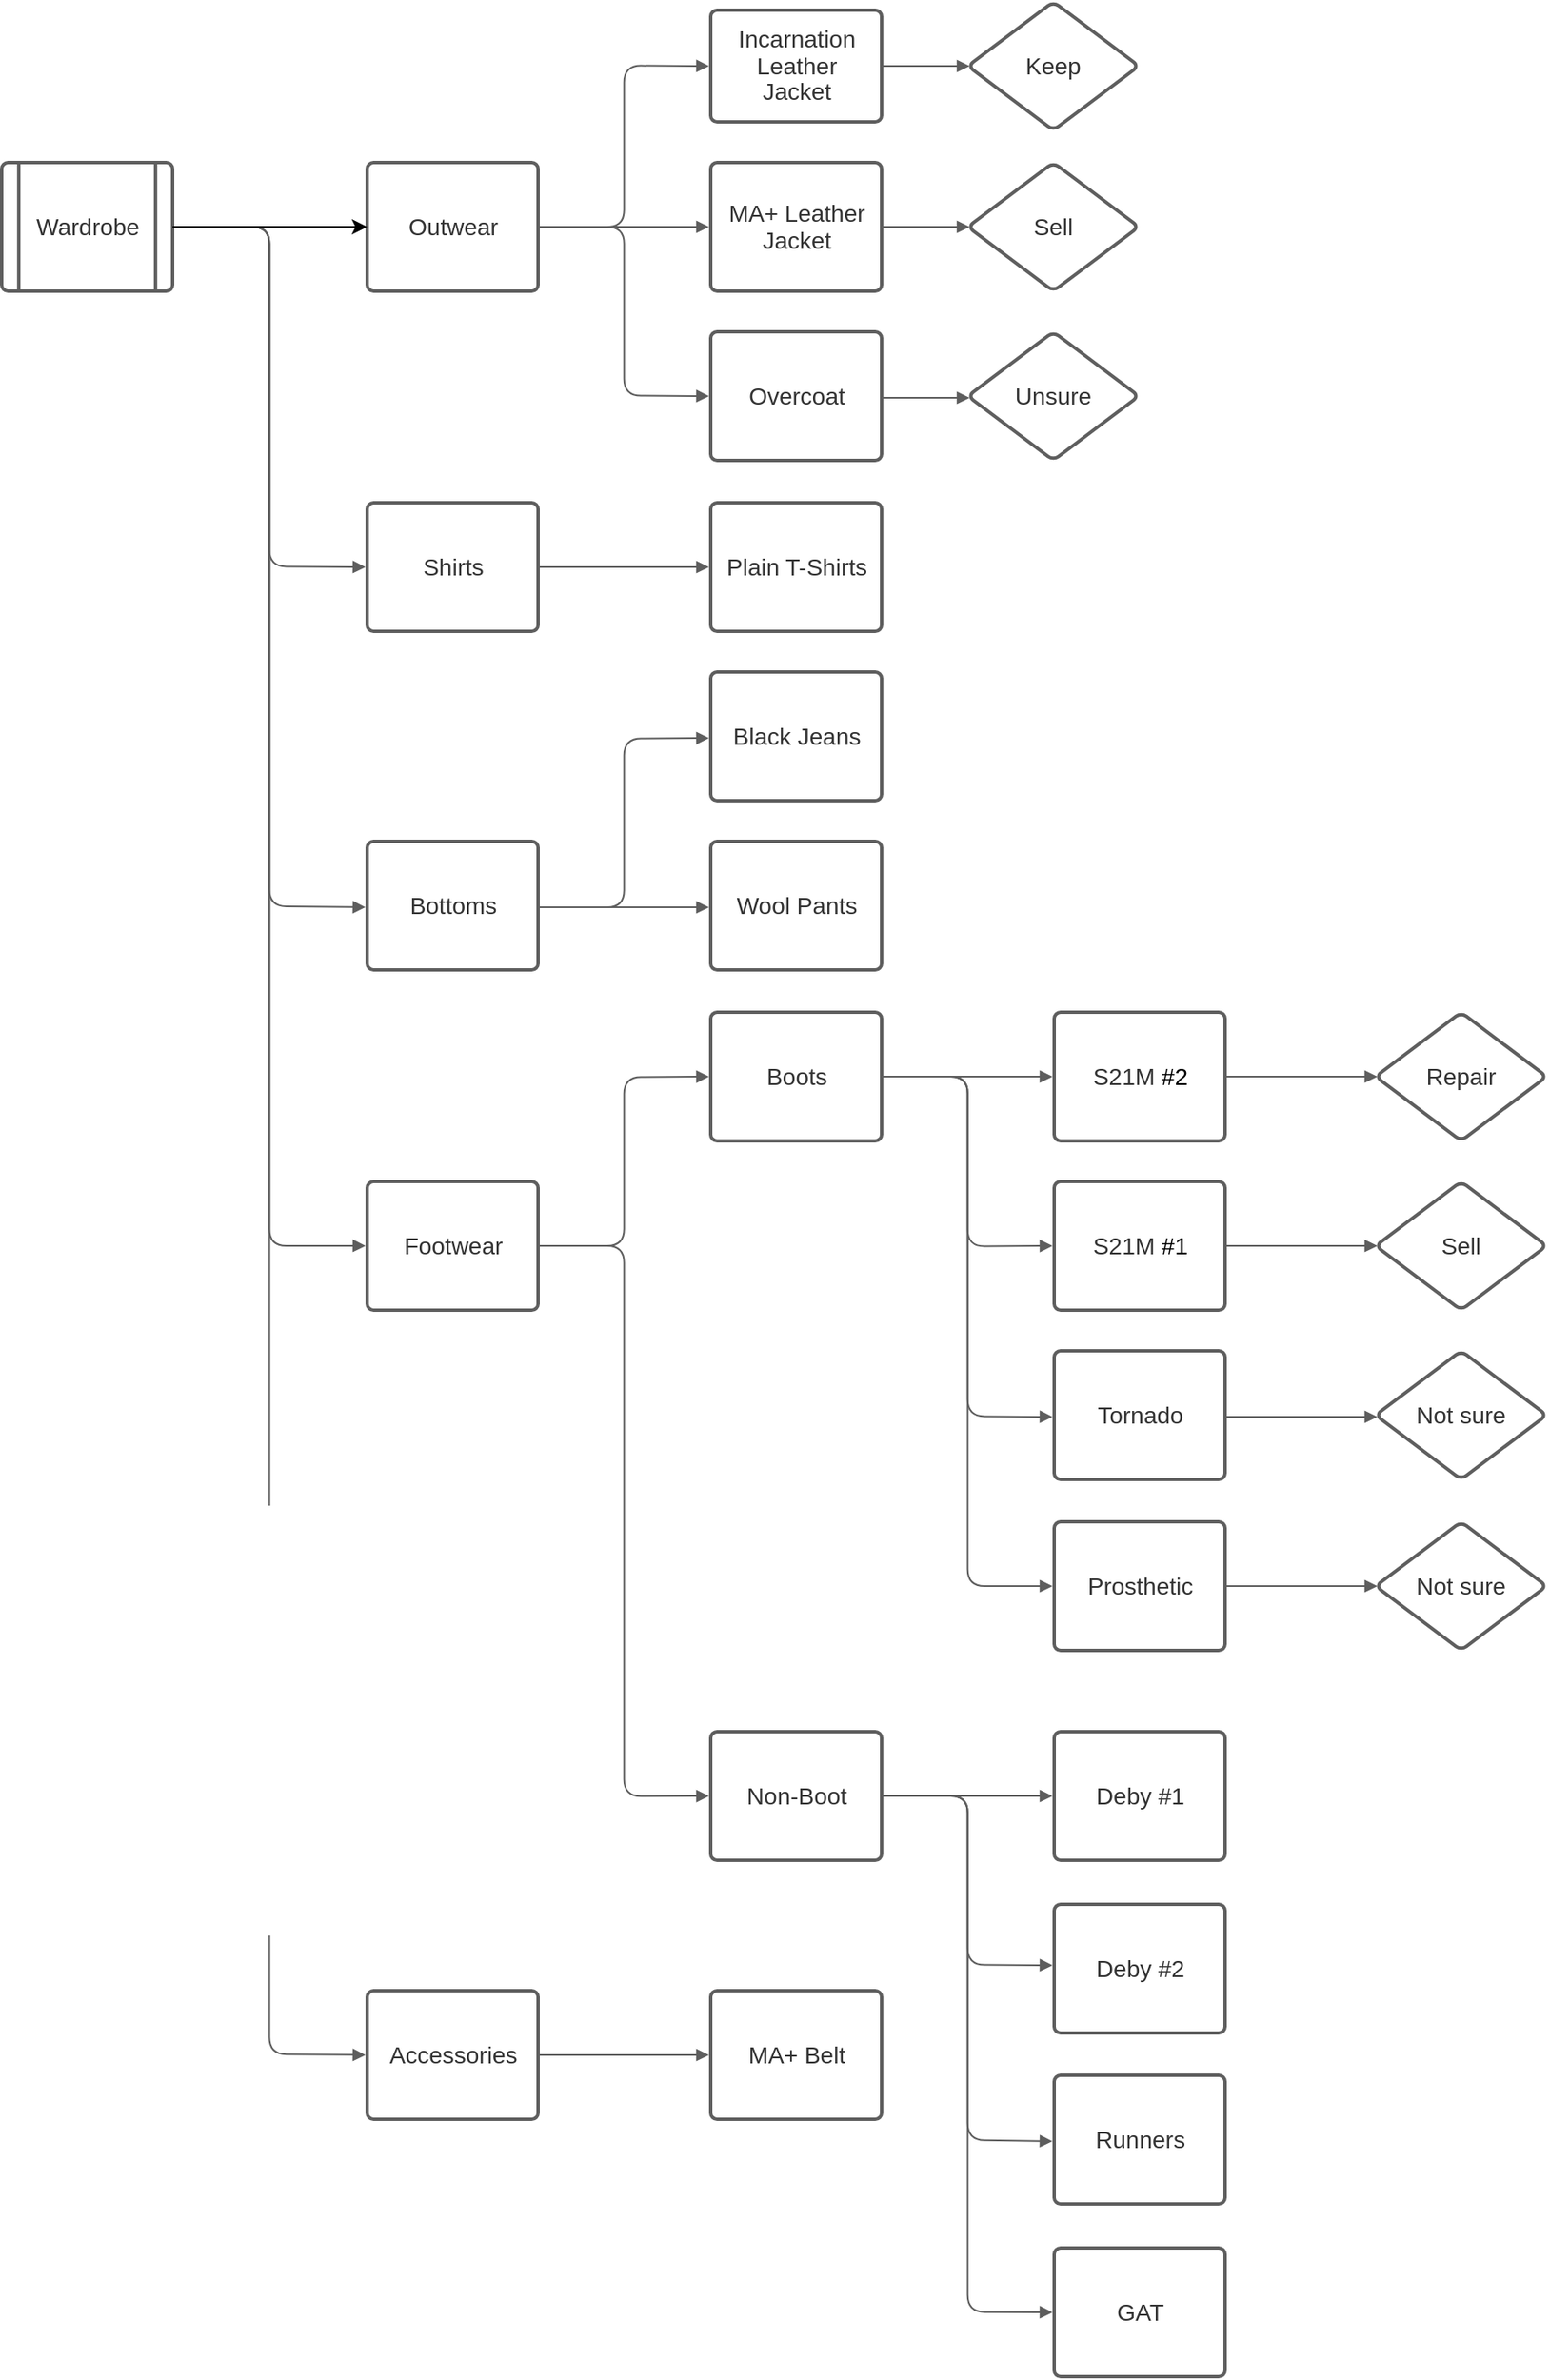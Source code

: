 <mxfile version="14.6.1" type="github">
  <diagram id="yR-RG5oes6dqZpH_7RG8" name="Page 1">
    <mxGraphModel dx="1182" dy="536" grid="1" gridSize="10" guides="1" tooltips="1" connect="1" arrows="1" fold="1" page="1" pageScale="1" pageWidth="850" pageHeight="1100" math="0" shadow="0">
      <root>
        <mxCell id="0" />
        <mxCell id="1" parent="0" />
        <mxCell id="My5se-Vcou2Nvby08xZH-3" style="vsdxID=1;fillColor=none;gradientColor=none;strokeColor=none;strokeWidth=2;spacingTop=-3;spacingBottom=-3;spacingLeft=-3;spacingRight=-3;labelBackgroundColor=none;rounded=1;html=1;whiteSpace=wrap;" vertex="1" parent="1">
          <mxGeometry x="38" y="101" width="101" height="76" as="geometry" />
        </mxCell>
        <mxCell id="My5se-Vcou2Nvby08xZH-4" style="vsdxID=2;fillColor=#FFFFFF;gradientColor=none;shape=stencil(fZNbEoIwDEVX018mNOODT8fHBlwBA1U6IjgVFVy9hbTSFvSvaW4mJ7cNw+29SG+Ccbg3qr6Il8ybguGOcS6rQijZ6BPDPcPtqVbirOpHlVN8S7WSw3AjcqqJezWHVGVH+RZ0BxHGqwUlqPJaP/uOrclTqqOIhAcSZg9FytiXmpBHRg4tN/2jZWI03CtpkUKMLEqHrmBoCBvds5SVA5csvz26iX4KmKz1sD4kBIQAPqAzBIYSnHgygzjKDcNfC0e1RV59LbGM7hQhtoV0jQm4f4E63s8UzKCOjxnCt/7rWkp3FvQVODVnBvHPX9SH4cfTLsiypIVx8+GG6CvaLtx/AA==);strokeColor=#5e5e5e;strokeWidth=2;spacingTop=-3;spacingBottom=-3;spacingLeft=-3;spacingRight=-3;labelBackgroundColor=none;rounded=1;html=1;whiteSpace=wrap;" vertex="1" parent="My5se-Vcou2Nvby08xZH-3">
          <mxGeometry width="101" height="76" as="geometry" />
        </mxCell>
        <mxCell id="My5se-Vcou2Nvby08xZH-5" style="vsdxID=3;fillColor=#FFFFFF;gradientColor=none;shape=stencil(jZBLDsIwDERP4y1yYiHUdSkX4AQRMSQCkipt+Z2eNO6CIoG683je2NIA1Z0zLYPGrk/xzHdvewe0Ba19cJx8nyegBqg+xsSnFIdgRbcmkxrLhq1k1EhrNOmw9y+WHa5IbdZiSPIab+PHx5RB8Z4TXtROyIsPv0mFM3b51TlZLf5f/f2fh1JJEdLmp/ddX15J9dS8AQ==);strokeColor=#5e5e5e;strokeWidth=2;spacingTop=-3;spacingBottom=-3;spacingLeft=-3;spacingRight=-3;labelBackgroundColor=none;rounded=1;html=1;whiteSpace=wrap;" vertex="1" parent="My5se-Vcou2Nvby08xZH-3">
          <mxGeometry width="101" height="76" as="geometry" />
        </mxCell>
        <mxCell id="My5se-Vcou2Nvby08xZH-6" value="&lt;p style=&quot;align:center;margin-left:0;margin-right:0;margin-top:0px;margin-bottom:0px;text-indent:0;valign:middle;direction:ltr;&quot;&gt;&lt;font style=&quot;font-size:14px;font-family:Arial;color:#333333;direction:ltr;letter-spacing:0px;line-height:100%;opacity:1&quot;&gt;Wardrobe&lt;/font&gt;&lt;/p&gt;" style="text;vsdxID=1;fillColor=none;gradientColor=none;strokeColor=none;strokeWidth=2;spacingTop=-3;spacingBottom=-3;spacingLeft=-3;spacingRight=-3;labelBackgroundColor=none;rounded=1;html=1;whiteSpace=wrap;verticalAlign=middle;align=center;;html=1;" vertex="1" parent="My5se-Vcou2Nvby08xZH-3">
          <mxGeometry x="15.87" y="2.98" width="69.85" height="69.85" as="geometry" />
        </mxCell>
        <mxCell id="My5se-Vcou2Nvby08xZH-7" style="vsdxID=4;fillColor=none;gradientColor=none;strokeColor=none;strokeWidth=2;spacingTop=-3;spacingBottom=-3;spacingLeft=-3;spacingRight=-3;labelBackgroundColor=none;rounded=1;html=1;whiteSpace=wrap;" vertex="1" parent="1">
          <mxGeometry x="254" y="703" width="101" height="76" as="geometry" />
        </mxCell>
        <mxCell id="My5se-Vcou2Nvby08xZH-8" style="vsdxID=5;fillColor=#FFFFFF;gradientColor=none;shape=stencil(fZNbEoIwDEVX018mNOODT8fHBlwBA1U6IjgVFVy9hbTSFvSvaW4mJ7cNw+29SG+Ccbg3qr6Il8ybguGOcS6rQijZ6BPDPcPtqVbirOpHlVN8S7WSw3AjcqqJezWHVGVH+RZ0BxHGqwUlqPJaP/uOrclTqqOIhAcSZg9FytiXmpBHRg4tN/2jZWI03CtpkUKMLEqHrmBoCBvds5SVA5csvz26iX4KmKz1sD4kBIQAPqAzBIYSnHgygzjKDcNfC0e1RV59LbGM7hQhtoV0jQm4f4E63s8UzKCOjxnCt/7rWkp3FvQVODVnBvHPX9SH4cfTLsiypIVx8+GG6CvaLtx/AA==);strokeColor=#5e5e5e;strokeWidth=2;spacingTop=-3;spacingBottom=-3;spacingLeft=-3;spacingRight=-3;labelBackgroundColor=none;rounded=1;html=1;whiteSpace=wrap;" vertex="1" parent="My5se-Vcou2Nvby08xZH-7">
          <mxGeometry width="101" height="76" as="geometry" />
        </mxCell>
        <mxCell id="My5se-Vcou2Nvby08xZH-9" value="&lt;p style=&quot;align:center;margin-left:0;margin-right:0;margin-top:0px;margin-bottom:0px;text-indent:0;valign:middle;direction:ltr;&quot;&gt;&lt;font style=&quot;font-size:14px;font-family:Arial;color:#333333;direction:ltr;letter-spacing:0px;line-height:100%;opacity:1&quot;&gt;Footwear&lt;/font&gt;&lt;/p&gt;" style="text;vsdxID=4;fillColor=none;gradientColor=none;strokeColor=none;strokeWidth=2;spacingTop=-3;spacingBottom=-3;spacingLeft=-3;spacingRight=-3;labelBackgroundColor=none;rounded=1;html=1;whiteSpace=wrap;verticalAlign=middle;align=center;;html=1;" vertex="1" parent="My5se-Vcou2Nvby08xZH-7">
          <mxGeometry x="7.62" y="7.42" width="86.36" height="60.96" as="geometry" />
        </mxCell>
        <mxCell id="My5se-Vcou2Nvby08xZH-10" style="vsdxID=6;fillColor=none;gradientColor=none;strokeColor=none;strokeWidth=2;spacingTop=-3;spacingBottom=-3;spacingLeft=-3;spacingRight=-3;labelBackgroundColor=none;rounded=1;html=1;whiteSpace=wrap;" vertex="1" parent="1">
          <mxGeometry x="254" y="101" width="101" height="76" as="geometry" />
        </mxCell>
        <mxCell id="My5se-Vcou2Nvby08xZH-11" style="vsdxID=7;fillColor=#FFFFFF;gradientColor=none;shape=stencil(fZNbEoIwDEVX018mNOODT8fHBlwBA1U6IjgVFVy9hbTSFvSvaW4mJ7cNw+29SG+Ccbg3qr6Il8ybguGOcS6rQijZ6BPDPcPtqVbirOpHlVN8S7WSw3AjcqqJezWHVGVH+RZ0BxHGqwUlqPJaP/uOrclTqqOIhAcSZg9FytiXmpBHRg4tN/2jZWI03CtpkUKMLEqHrmBoCBvds5SVA5csvz26iX4KmKz1sD4kBIQAPqAzBIYSnHgygzjKDcNfC0e1RV59LbGM7hQhtoV0jQm4f4E63s8UzKCOjxnCt/7rWkp3FvQVODVnBvHPX9SH4cfTLsiypIVx8+GG6CvaLtx/AA==);strokeColor=#5e5e5e;strokeWidth=2;spacingTop=-3;spacingBottom=-3;spacingLeft=-3;spacingRight=-3;labelBackgroundColor=none;rounded=1;html=1;whiteSpace=wrap;" vertex="1" parent="My5se-Vcou2Nvby08xZH-10">
          <mxGeometry width="101" height="76" as="geometry" />
        </mxCell>
        <mxCell id="My5se-Vcou2Nvby08xZH-12" value="&lt;p style=&quot;align:center;margin-left:0;margin-right:0;margin-top:0px;margin-bottom:0px;text-indent:0;valign:middle;direction:ltr;&quot;&gt;&lt;font style=&quot;font-size:14px;font-family:Arial;color:#333333;direction:ltr;letter-spacing:0px;line-height:100%;opacity:1&quot;&gt;Outwear&lt;/font&gt;&lt;/p&gt;" style="text;vsdxID=6;fillColor=none;gradientColor=none;strokeColor=none;strokeWidth=2;spacingTop=-3;spacingBottom=-3;spacingLeft=-3;spacingRight=-3;labelBackgroundColor=none;rounded=1;html=1;whiteSpace=wrap;verticalAlign=middle;align=center;;html=1;" vertex="1" parent="My5se-Vcou2Nvby08xZH-10">
          <mxGeometry x="7.62" y="7.42" width="86.36" height="60.96" as="geometry" />
        </mxCell>
        <mxCell id="My5se-Vcou2Nvby08xZH-14" style="vsdxID=12;edgeStyle=none;startArrow=none;endArrow=block;startSize=5;endSize=5;strokeColor=#5E5E5E;spacingTop=-3;spacingBottom=-3;spacingLeft=-3;spacingRight=-3;verticalAlign=middle;html=1;labelBackgroundColor=none;rounded=1;" edge="1" parent="1">
          <mxGeometry relative="1" as="geometry">
            <mxPoint y="-1" as="offset" />
            <Array as="points">
              <mxPoint x="196.19" y="139" />
              <mxPoint x="196.19" y="339.66" />
            </Array>
            <mxPoint x="140" y="139" as="sourcePoint" />
            <mxPoint x="253" y="340" as="targetPoint" />
          </mxGeometry>
        </mxCell>
        <mxCell id="My5se-Vcou2Nvby08xZH-15" style="vsdxID=15;edgeStyle=none;startArrow=none;endArrow=block;startSize=5;endSize=5;strokeColor=#5E5E5E;spacingTop=-3;spacingBottom=-3;spacingLeft=-3;spacingRight=-3;verticalAlign=middle;html=1;labelBackgroundColor=none;rounded=1;" edge="1" parent="1">
          <mxGeometry relative="1" as="geometry">
            <mxPoint y="-1" as="offset" />
            <Array as="points">
              <mxPoint x="196.19" y="139" />
              <mxPoint x="196.19" y="540.32" />
            </Array>
            <mxPoint x="140" y="139" as="sourcePoint" />
            <mxPoint x="253" y="541" as="targetPoint" />
          </mxGeometry>
        </mxCell>
        <mxCell id="My5se-Vcou2Nvby08xZH-16" style="vsdxID=18;edgeStyle=none;startArrow=none;endArrow=block;startSize=5;endSize=5;strokeColor=#5E5E5E;spacingTop=-3;spacingBottom=-3;spacingLeft=-3;spacingRight=-3;verticalAlign=middle;html=1;labelBackgroundColor=none;rounded=1;" edge="1" parent="1">
          <mxGeometry relative="1" as="geometry">
            <mxPoint y="-1" as="offset" />
            <Array as="points">
              <mxPoint x="196.19" y="139" />
              <mxPoint x="196.19" y="1218.5" />
            </Array>
            <mxPoint x="140" y="139" as="sourcePoint" />
            <mxPoint x="253" y="1219" as="targetPoint" />
          </mxGeometry>
        </mxCell>
        <mxCell id="My5se-Vcou2Nvby08xZH-17" style="vsdxID=21;edgeStyle=none;startArrow=none;endArrow=block;startSize=5;endSize=5;strokeColor=#5E5E5E;spacingTop=-3;spacingBottom=-3;spacingLeft=-3;spacingRight=-3;verticalAlign=middle;html=1;labelBackgroundColor=none;rounded=1;" edge="1" parent="1">
          <mxGeometry relative="1" as="geometry">
            <mxPoint y="-1" as="offset" />
            <Array as="points">
              <mxPoint x="405.84" y="139" />
              <mxPoint x="405.84" y="43.75" />
            </Array>
            <mxPoint x="356" y="139" as="sourcePoint" />
            <mxPoint x="456" y="44" as="targetPoint" />
          </mxGeometry>
        </mxCell>
        <mxCell id="My5se-Vcou2Nvby08xZH-18" style="vsdxID=24;edgeStyle=none;startArrow=none;endArrow=block;startSize=5;endSize=5;strokeColor=#5E5E5E;spacingTop=-3;spacingBottom=-3;spacingLeft=-3;spacingRight=-3;verticalAlign=middle;html=1;labelBackgroundColor=none;rounded=1;" edge="1" parent="1">
          <mxGeometry relative="1" as="geometry">
            <mxPoint x="-1" as="offset" />
            <Array as="points" />
            <mxPoint x="356" y="139" as="sourcePoint" />
            <mxPoint x="456" y="139" as="targetPoint" />
          </mxGeometry>
        </mxCell>
        <mxCell id="My5se-Vcou2Nvby08xZH-19" style="vsdxID=27;edgeStyle=none;startArrow=none;endArrow=block;startSize=5;endSize=5;strokeColor=#5E5E5E;spacingTop=-3;spacingBottom=-3;spacingLeft=-3;spacingRight=-3;verticalAlign=middle;html=1;labelBackgroundColor=none;rounded=1;" edge="1" parent="1">
          <mxGeometry relative="1" as="geometry">
            <mxPoint y="-1" as="offset" />
            <Array as="points">
              <mxPoint x="405.84" y="139" />
              <mxPoint x="405.84" y="238.7" />
            </Array>
            <mxPoint x="356" y="139" as="sourcePoint" />
            <mxPoint x="456" y="239" as="targetPoint" />
          </mxGeometry>
        </mxCell>
        <mxCell id="My5se-Vcou2Nvby08xZH-20" style="vsdxID=30;edgeStyle=none;startArrow=none;endArrow=block;startSize=5;endSize=5;strokeColor=#5E5E5E;spacingTop=-3;spacingBottom=-3;spacingLeft=-3;spacingRight=-3;verticalAlign=middle;html=1;labelBackgroundColor=none;rounded=1;" edge="1" parent="1">
          <mxGeometry relative="1" as="geometry">
            <mxPoint as="offset" />
            <Array as="points" />
            <mxPoint x="559" y="44" as="sourcePoint" />
            <mxPoint x="610" y="44" as="targetPoint" />
          </mxGeometry>
        </mxCell>
        <mxCell id="My5se-Vcou2Nvby08xZH-21" style="vsdxID=33;edgeStyle=none;startArrow=none;endArrow=block;startSize=5;endSize=5;strokeColor=#5E5E5E;spacingTop=-3;spacingBottom=-3;spacingLeft=-3;spacingRight=-3;verticalAlign=middle;html=1;labelBackgroundColor=none;rounded=1;" edge="1" parent="1">
          <mxGeometry relative="1" as="geometry">
            <mxPoint as="offset" />
            <Array as="points" />
            <mxPoint x="559" y="139" as="sourcePoint" />
            <mxPoint x="610" y="139" as="targetPoint" />
          </mxGeometry>
        </mxCell>
        <mxCell id="My5se-Vcou2Nvby08xZH-22" style="vsdxID=36;edgeStyle=none;startArrow=none;endArrow=block;startSize=5;endSize=5;strokeColor=#5E5E5E;spacingTop=-3;spacingBottom=-3;spacingLeft=-3;spacingRight=-3;verticalAlign=middle;html=1;labelBackgroundColor=none;rounded=1;" edge="1" parent="1">
          <mxGeometry relative="1" as="geometry">
            <mxPoint as="offset" />
            <Array as="points" />
            <mxPoint x="559" y="240" as="sourcePoint" />
            <mxPoint x="610" y="240" as="targetPoint" />
          </mxGeometry>
        </mxCell>
        <mxCell id="My5se-Vcou2Nvby08xZH-23" style="vsdxID=39;edgeStyle=none;startArrow=none;endArrow=block;startSize=5;endSize=5;strokeColor=#5E5E5E;spacingTop=-3;spacingBottom=-3;spacingLeft=-3;spacingRight=-3;verticalAlign=middle;html=1;labelBackgroundColor=none;rounded=1;" edge="1" parent="1">
          <mxGeometry relative="1" as="geometry">
            <mxPoint x="-1" as="offset" />
            <Array as="points" />
            <mxPoint x="356" y="340" as="sourcePoint" />
            <mxPoint x="456" y="340" as="targetPoint" />
          </mxGeometry>
        </mxCell>
        <mxCell id="My5se-Vcou2Nvby08xZH-24" style="vsdxID=11;edgeStyle=none;startArrow=none;endArrow=block;startSize=5;endSize=5;strokeColor=#5E5E5E;spacingTop=-3;spacingBottom=-3;spacingLeft=-3;spacingRight=-3;verticalAlign=middle;html=1;labelBackgroundColor=none;rounded=1;" edge="1" parent="1">
          <mxGeometry relative="1" as="geometry">
            <mxPoint as="offset" />
            <Array as="points">
              <mxPoint x="196.19" y="139" />
              <mxPoint x="196.19" y="740.98" />
            </Array>
            <mxPoint x="140" y="139" as="sourcePoint" />
            <mxPoint x="253" y="741" as="targetPoint" />
          </mxGeometry>
        </mxCell>
        <mxCell id="My5se-Vcou2Nvby08xZH-25" style="vsdxID=45;edgeStyle=none;startArrow=none;endArrow=block;startSize=5;endSize=5;strokeColor=#5E5E5E;spacingTop=-3;spacingBottom=-3;spacingLeft=-3;spacingRight=-3;verticalAlign=middle;html=1;labelBackgroundColor=none;rounded=1;" edge="1" parent="1">
          <mxGeometry relative="1" as="geometry">
            <mxPoint x="-1" as="offset" />
            <Array as="points" />
            <mxPoint x="356" y="541" as="sourcePoint" />
            <mxPoint x="456" y="541" as="targetPoint" />
          </mxGeometry>
        </mxCell>
        <mxCell id="My5se-Vcou2Nvby08xZH-26" style="vsdxID=44;edgeStyle=none;startArrow=none;endArrow=block;startSize=5;endSize=5;strokeColor=#5E5E5E;spacingTop=-3;spacingBottom=-3;spacingLeft=-3;spacingRight=-3;verticalAlign=middle;html=1;labelBackgroundColor=none;rounded=1;" edge="1" parent="1">
          <mxGeometry relative="1" as="geometry">
            <mxPoint as="offset" />
            <Array as="points">
              <mxPoint x="405.84" y="541" />
              <mxPoint x="405.84" y="441.31" />
            </Array>
            <mxPoint x="356" y="541" as="sourcePoint" />
            <mxPoint x="456" y="441" as="targetPoint" />
          </mxGeometry>
        </mxCell>
        <mxCell id="My5se-Vcou2Nvby08xZH-27" style="vsdxID=9;fillColor=none;gradientColor=none;strokeColor=none;strokeWidth=2;spacingTop=-3;spacingBottom=-3;spacingLeft=-3;spacingRight=-3;labelBackgroundColor=none;rounded=1;html=1;whiteSpace=wrap;" vertex="1" parent="1">
          <mxGeometry x="254" y="302" width="101" height="76" as="geometry" />
        </mxCell>
        <mxCell id="My5se-Vcou2Nvby08xZH-28" style="vsdxID=10;fillColor=#FFFFFF;gradientColor=none;shape=stencil(fZNbEoIwDEVX018mNOODT8fHBlwBA1U6IjgVFVy9hbTSFvSvaW4mJ7cNw+29SG+Ccbg3qr6Il8ybguGOcS6rQijZ6BPDPcPtqVbirOpHlVN8S7WSw3AjcqqJezWHVGVH+RZ0BxHGqwUlqPJaP/uOrclTqqOIhAcSZg9FytiXmpBHRg4tN/2jZWI03CtpkUKMLEqHrmBoCBvds5SVA5csvz26iX4KmKz1sD4kBIQAPqAzBIYSnHgygzjKDcNfC0e1RV59LbGM7hQhtoV0jQm4f4E63s8UzKCOjxnCt/7rWkp3FvQVODVnBvHPX9SH4cfTLsiypIVx8+GG6CvaLtx/AA==);strokeColor=#5e5e5e;strokeWidth=2;spacingTop=-3;spacingBottom=-3;spacingLeft=-3;spacingRight=-3;labelBackgroundColor=none;rounded=1;html=1;whiteSpace=wrap;" vertex="1" parent="My5se-Vcou2Nvby08xZH-27">
          <mxGeometry width="101" height="76" as="geometry" />
        </mxCell>
        <mxCell id="My5se-Vcou2Nvby08xZH-29" value="&lt;p style=&quot;align:center;margin-left:0;margin-right:0;margin-top:0px;margin-bottom:0px;text-indent:0;valign:middle;direction:ltr;&quot;&gt;&lt;font style=&quot;font-size:14px;font-family:Arial;color:#333333;direction:ltr;letter-spacing:0px;line-height:100%;opacity:1&quot;&gt;Shirts&lt;/font&gt;&lt;font style=&quot;font-size:14px;font-family:Arial;color:#000000;direction:ltr;letter-spacing:0px;line-height:100%;opacity:1&quot;&gt; &lt;/font&gt;&lt;/p&gt;" style="text;vsdxID=9;fillColor=none;gradientColor=none;strokeColor=none;strokeWidth=2;spacingTop=-3;spacingBottom=-3;spacingLeft=-3;spacingRight=-3;labelBackgroundColor=none;rounded=1;html=1;whiteSpace=wrap;verticalAlign=middle;align=center;;html=1;" vertex="1" parent="My5se-Vcou2Nvby08xZH-27">
          <mxGeometry x="7.62" y="7.42" width="86.36" height="60.96" as="geometry" />
        </mxCell>
        <mxCell id="My5se-Vcou2Nvby08xZH-30" style="vsdxID=13;fillColor=none;gradientColor=none;strokeColor=none;strokeWidth=2;spacingTop=-3;spacingBottom=-3;spacingLeft=-3;spacingRight=-3;labelBackgroundColor=none;rounded=1;html=1;whiteSpace=wrap;" vertex="1" parent="1">
          <mxGeometry x="254" y="502" width="101" height="76" as="geometry" />
        </mxCell>
        <mxCell id="My5se-Vcou2Nvby08xZH-31" style="vsdxID=14;fillColor=#FFFFFF;gradientColor=none;shape=stencil(fZNbEoIwDEVX018mNOODT8fHBlwBA1U6IjgVFVy9hbTSFvSvaW4mJ7cNw+29SG+Ccbg3qr6Il8ybguGOcS6rQijZ6BPDPcPtqVbirOpHlVN8S7WSw3AjcqqJezWHVGVH+RZ0BxHGqwUlqPJaP/uOrclTqqOIhAcSZg9FytiXmpBHRg4tN/2jZWI03CtpkUKMLEqHrmBoCBvds5SVA5csvz26iX4KmKz1sD4kBIQAPqAzBIYSnHgygzjKDcNfC0e1RV59LbGM7hQhtoV0jQm4f4E63s8UzKCOjxnCt/7rWkp3FvQVODVnBvHPX9SH4cfTLsiypIVx8+GG6CvaLtx/AA==);strokeColor=#5e5e5e;strokeWidth=2;spacingTop=-3;spacingBottom=-3;spacingLeft=-3;spacingRight=-3;labelBackgroundColor=none;rounded=1;html=1;whiteSpace=wrap;" vertex="1" parent="My5se-Vcou2Nvby08xZH-30">
          <mxGeometry width="101" height="76" as="geometry" />
        </mxCell>
        <mxCell id="My5se-Vcou2Nvby08xZH-32" value="&lt;p style=&quot;align:center;margin-left:0;margin-right:0;margin-top:0px;margin-bottom:0px;text-indent:0;valign:middle;direction:ltr;&quot;&gt;&lt;font style=&quot;font-size:14px;font-family:Arial;color:#333333;direction:ltr;letter-spacing:0px;line-height:100%;opacity:1&quot;&gt;Bottoms&lt;/font&gt;&lt;font style=&quot;font-size:14px;font-family:Arial;color:#000000;direction:ltr;letter-spacing:0px;line-height:100%;opacity:1&quot;&gt; &lt;/font&gt;&lt;/p&gt;" style="text;vsdxID=13;fillColor=none;gradientColor=none;strokeColor=none;strokeWidth=2;spacingTop=-3;spacingBottom=-3;spacingLeft=-3;spacingRight=-3;labelBackgroundColor=none;rounded=1;html=1;whiteSpace=wrap;verticalAlign=middle;align=center;;html=1;" vertex="1" parent="My5se-Vcou2Nvby08xZH-30">
          <mxGeometry x="7.62" y="7.42" width="86.36" height="60.96" as="geometry" />
        </mxCell>
        <mxCell id="My5se-Vcou2Nvby08xZH-33" style="vsdxID=16;fillColor=none;gradientColor=none;strokeColor=none;strokeWidth=2;spacingTop=-3;spacingBottom=-3;spacingLeft=-3;spacingRight=-3;labelBackgroundColor=none;rounded=1;html=1;whiteSpace=wrap;" vertex="1" parent="1">
          <mxGeometry x="254" y="1181" width="101" height="76" as="geometry" />
        </mxCell>
        <mxCell id="My5se-Vcou2Nvby08xZH-34" style="vsdxID=17;fillColor=#FFFFFF;gradientColor=none;shape=stencil(fZNbEoIwDEVX018mNOODT8fHBlwBA1U6IjgVFVy9hbTSFvSvaW4mJ7cNw+29SG+Ccbg3qr6Il8ybguGOcS6rQijZ6BPDPcPtqVbirOpHlVN8S7WSw3AjcqqJezWHVGVH+RZ0BxHGqwUlqPJaP/uOrclTqqOIhAcSZg9FytiXmpBHRg4tN/2jZWI03CtpkUKMLEqHrmBoCBvds5SVA5csvz26iX4KmKz1sD4kBIQAPqAzBIYSnHgygzjKDcNfC0e1RV59LbGM7hQhtoV0jQm4f4E63s8UzKCOjxnCt/7rWkp3FvQVODVnBvHPX9SH4cfTLsiypIVx8+GG6CvaLtx/AA==);strokeColor=#5e5e5e;strokeWidth=2;spacingTop=-3;spacingBottom=-3;spacingLeft=-3;spacingRight=-3;labelBackgroundColor=none;rounded=1;html=1;whiteSpace=wrap;" vertex="1" parent="My5se-Vcou2Nvby08xZH-33">
          <mxGeometry width="101" height="76" as="geometry" />
        </mxCell>
        <mxCell id="My5se-Vcou2Nvby08xZH-35" value="&lt;p style=&quot;align:center;margin-left:0;margin-right:0;margin-top:0px;margin-bottom:0px;text-indent:0;valign:middle;direction:ltr;&quot;&gt;&lt;font style=&quot;font-size:14px;font-family:Arial;color:#333333;direction:ltr;letter-spacing:0px;line-height:100%;opacity:1&quot;&gt;Accessories&lt;/font&gt;&lt;/p&gt;" style="text;vsdxID=16;fillColor=none;gradientColor=none;strokeColor=none;strokeWidth=2;spacingTop=-3;spacingBottom=-3;spacingLeft=-3;spacingRight=-3;labelBackgroundColor=none;rounded=1;html=1;whiteSpace=wrap;verticalAlign=middle;align=center;;html=1;" vertex="1" parent="My5se-Vcou2Nvby08xZH-33">
          <mxGeometry x="7.62" y="7.42" width="86.36" height="60.96" as="geometry" />
        </mxCell>
        <mxCell id="My5se-Vcou2Nvby08xZH-36" style="vsdxID=19;fillColor=none;gradientColor=none;strokeColor=none;strokeWidth=2;spacingTop=-3;spacingBottom=-3;spacingLeft=-3;spacingRight=-3;labelBackgroundColor=none;rounded=1;html=1;whiteSpace=wrap;" vertex="1" parent="1">
          <mxGeometry x="457" y="11" width="101" height="66" as="geometry" />
        </mxCell>
        <mxCell id="My5se-Vcou2Nvby08xZH-37" style="vsdxID=20;fillColor=#FFFFFF;gradientColor=none;shape=stencil(fZNRboMwDIZPk9fI2AXK49R1F9gJUMlGNAZVSjfa0zfFQSRRCk+x/f/J5wQLOlza+qwEwmU0w4/6183YCnoXiLpvldGjXQk6Cjp8DUZ9m+HaNxyfa6tEmDOqYU/2VCPU5vSp74pzICkrcy6w83f4e544uTqXbhzlsiznxAdrT1fD4ixUuxBlAf63dwdN6IBkUTkHBhtMxCHJhe1GvmA+Ht4sQad7j7YqJOYBMWzhVnvbfYgMESFACPiyJYoNlLqyBPPqcFA7ibRFvRqWNkq5C7H9xuJOFlL/riL4V6jecyQMCdL1fWP2KXzwhdJrhUIBJW8nAbn9x9rFPBo8NLrreLL8ejxKNsVjSMcH);strokeColor=#5e5e5e;strokeWidth=2;spacingTop=-3;spacingBottom=-3;spacingLeft=-3;spacingRight=-3;labelBackgroundColor=none;rounded=1;html=1;whiteSpace=wrap;" vertex="1" parent="My5se-Vcou2Nvby08xZH-36">
          <mxGeometry width="101" height="66" as="geometry" />
        </mxCell>
        <mxCell id="My5se-Vcou2Nvby08xZH-38" value="&lt;p style=&quot;align:center;margin-left:0;margin-right:0;margin-top:0px;margin-bottom:0px;text-indent:0;valign:middle;direction:ltr;&quot;&gt;&lt;font style=&quot;font-size:14px;font-family:Arial;color:#333333;direction:ltr;letter-spacing:0px;line-height:100%;opacity:1&quot;&gt;Incarnation Leather Jacket&lt;/font&gt;&lt;/p&gt;" style="text;vsdxID=19;fillColor=none;gradientColor=none;strokeColor=none;strokeWidth=2;spacingTop=-3;spacingBottom=-3;spacingLeft=-3;spacingRight=-3;labelBackgroundColor=none;rounded=1;html=1;whiteSpace=wrap;verticalAlign=middle;align=center;;html=1;" vertex="1" parent="My5se-Vcou2Nvby08xZH-36">
          <mxGeometry x="7.62" y="7.58" width="86.36" height="50.8" as="geometry" />
        </mxCell>
        <mxCell id="My5se-Vcou2Nvby08xZH-39" style="vsdxID=22;fillColor=none;gradientColor=none;strokeColor=none;strokeWidth=2;spacingTop=-3;spacingBottom=-3;spacingLeft=-3;spacingRight=-3;labelBackgroundColor=none;rounded=1;html=1;whiteSpace=wrap;" vertex="1" parent="1">
          <mxGeometry x="457" y="101" width="101" height="76" as="geometry" />
        </mxCell>
        <mxCell id="My5se-Vcou2Nvby08xZH-40" style="vsdxID=23;fillColor=#FFFFFF;gradientColor=none;shape=stencil(fZNbEoIwDEVX018mNOODT8fHBlwBA1U6IjgVFVy9hbTSFvSvaW4mJ7cNw+29SG+Ccbg3qr6Il8ybguGOcS6rQijZ6BPDPcPtqVbirOpHlVN8S7WSw3AjcqqJezWHVGVH+RZ0BxHGqwUlqPJaP/uOrclTqqOIhAcSZg9FytiXmpBHRg4tN/2jZWI03CtpkUKMLEqHrmBoCBvds5SVA5csvz26iX4KmKz1sD4kBIQAPqAzBIYSnHgygzjKDcNfC0e1RV59LbGM7hQhtoV0jQm4f4E63s8UzKCOjxnCt/7rWkp3FvQVODVnBvHPX9SH4cfTLsiypIVx8+GG6CvaLtx/AA==);strokeColor=#5e5e5e;strokeWidth=2;spacingTop=-3;spacingBottom=-3;spacingLeft=-3;spacingRight=-3;labelBackgroundColor=none;rounded=1;html=1;whiteSpace=wrap;" vertex="1" parent="My5se-Vcou2Nvby08xZH-39">
          <mxGeometry width="101" height="76" as="geometry" />
        </mxCell>
        <mxCell id="My5se-Vcou2Nvby08xZH-41" value="&lt;p style=&quot;align:center;margin-left:0;margin-right:0;margin-top:0px;margin-bottom:0px;text-indent:0;valign:middle;direction:ltr;&quot;&gt;&lt;font style=&quot;font-size:14px;font-family:Arial;color:#333333;direction:ltr;letter-spacing:0px;line-height:100%;opacity:1&quot;&gt;MA+ Leather Jacket&lt;/font&gt;&lt;/p&gt;" style="text;vsdxID=22;fillColor=none;gradientColor=none;strokeColor=none;strokeWidth=2;spacingTop=-3;spacingBottom=-3;spacingLeft=-3;spacingRight=-3;labelBackgroundColor=none;rounded=1;html=1;whiteSpace=wrap;verticalAlign=middle;align=center;;html=1;" vertex="1" parent="My5se-Vcou2Nvby08xZH-39">
          <mxGeometry x="7.62" y="7.42" width="86.36" height="60.96" as="geometry" />
        </mxCell>
        <mxCell id="My5se-Vcou2Nvby08xZH-42" style="vsdxID=25;fillColor=none;gradientColor=none;strokeColor=none;strokeWidth=2;spacingTop=-3;spacingBottom=-3;spacingLeft=-3;spacingRight=-3;labelBackgroundColor=none;rounded=1;html=1;whiteSpace=wrap;" vertex="1" parent="1">
          <mxGeometry x="457" y="201" width="101" height="76" as="geometry" />
        </mxCell>
        <mxCell id="My5se-Vcou2Nvby08xZH-43" style="vsdxID=26;fillColor=#FFFFFF;gradientColor=none;shape=stencil(fZNbEoIwDEVX018mNOODT8fHBlwBA1U6IjgVFVy9hbTSFvSvaW4mJ7cNw+29SG+Ccbg3qr6Il8ybguGOcS6rQijZ6BPDPcPtqVbirOpHlVN8S7WSw3AjcqqJezWHVGVH+RZ0BxHGqwUlqPJaP/uOrclTqqOIhAcSZg9FytiXmpBHRg4tN/2jZWI03CtpkUKMLEqHrmBoCBvds5SVA5csvz26iX4KmKz1sD4kBIQAPqAzBIYSnHgygzjKDcNfC0e1RV59LbGM7hQhtoV0jQm4f4E63s8UzKCOjxnCt/7rWkp3FvQVODVnBvHPX9SH4cfTLsiypIVx8+GG6CvaLtx/AA==);strokeColor=#5e5e5e;strokeWidth=2;spacingTop=-3;spacingBottom=-3;spacingLeft=-3;spacingRight=-3;labelBackgroundColor=none;rounded=1;html=1;whiteSpace=wrap;" vertex="1" parent="My5se-Vcou2Nvby08xZH-42">
          <mxGeometry width="101" height="76" as="geometry" />
        </mxCell>
        <mxCell id="My5se-Vcou2Nvby08xZH-44" value="&lt;p style=&quot;align:center;margin-left:0;margin-right:0;margin-top:0px;margin-bottom:0px;text-indent:0;valign:middle;direction:ltr;&quot;&gt;&lt;font style=&quot;font-size:14px;font-family:Arial;color:#333333;direction:ltr;letter-spacing:0px;line-height:100%;opacity:1&quot;&gt;Overcoat&lt;/font&gt;&lt;/p&gt;" style="text;vsdxID=25;fillColor=none;gradientColor=none;strokeColor=none;strokeWidth=2;spacingTop=-3;spacingBottom=-3;spacingLeft=-3;spacingRight=-3;labelBackgroundColor=none;rounded=1;html=1;whiteSpace=wrap;verticalAlign=middle;align=center;;html=1;" vertex="1" parent="My5se-Vcou2Nvby08xZH-42">
          <mxGeometry x="7.62" y="7.42" width="86.36" height="60.96" as="geometry" />
        </mxCell>
        <mxCell id="My5se-Vcou2Nvby08xZH-45" style="vsdxID=28;fillColor=none;gradientColor=none;strokeColor=none;strokeWidth=2;spacingTop=-3;spacingBottom=-3;spacingLeft=-3;spacingRight=-3;labelBackgroundColor=none;rounded=1;html=1;whiteSpace=wrap;" vertex="1" parent="1">
          <mxGeometry x="609" y="6" width="101" height="76" as="geometry" />
        </mxCell>
        <mxCell id="My5se-Vcou2Nvby08xZH-46" style="vsdxID=29;fillColor=#FFFFFF;gradientColor=none;shape=stencil(hZNLEoIwDIZP0y1TEhFZOj4u4AkYqdIRwan4wNNbSMdJqSirJvlDvqSNwNW1zC9KgLy2pjmphy7aUuBaAOi6VEa39iRwI3B1aIw6muZWF2RfcqsEOXhUQTlxrwaZm/1OvxT5ZIRxmlCAMs/Nva/4pPgspVhHJg7WlpT7myFp7LSLaJ45uXPFEULGvgX9QD6B4okVOKwO/qSgS3F2hwGSXFqqSteMP/P5XTsTDWRhA31Pqc/MVayNEeansI89xfnpysue4ORTY+gjzlnIyVU4umAMK3/h9DGTn+8hpORzgkAE4cjRr4rhLX5h/PVm7WFYDVoaXVW0WTw+XiXrojXEzRs=);strokeColor=#5e5e5e;strokeWidth=2;spacingTop=-3;spacingBottom=-3;spacingLeft=-3;spacingRight=-3;labelBackgroundColor=none;rounded=1;html=1;whiteSpace=wrap;" vertex="1" parent="My5se-Vcou2Nvby08xZH-45">
          <mxGeometry width="101" height="76" as="geometry" />
        </mxCell>
        <mxCell id="My5se-Vcou2Nvby08xZH-47" value="&lt;p style=&quot;align:center;margin-left:0;margin-right:0;margin-top:0px;margin-bottom:0px;text-indent:0;valign:middle;direction:ltr;&quot;&gt;&lt;font style=&quot;font-size:14px;font-family:Arial;color:#333333;direction:ltr;letter-spacing:0px;line-height:100%;opacity:1&quot;&gt;Keep&lt;/font&gt;&lt;font style=&quot;font-size:14px;font-family:Arial;color:#000000;direction:ltr;letter-spacing:0px;line-height:100%;opacity:1&quot;&gt; &lt;/font&gt;&lt;/p&gt;" style="text;vsdxID=28;fillColor=none;gradientColor=none;strokeColor=none;strokeWidth=2;spacingTop=-3;spacingBottom=-3;spacingLeft=-3;spacingRight=-3;labelBackgroundColor=none;rounded=1;html=1;whiteSpace=wrap;verticalAlign=middle;align=center;;html=1;" vertex="1" parent="My5se-Vcou2Nvby08xZH-45">
          <mxGeometry x="3.17" y="2.98" width="95.25" height="69.85" as="geometry" />
        </mxCell>
        <mxCell id="My5se-Vcou2Nvby08xZH-48" style="vsdxID=65;edgeStyle=none;startArrow=none;endArrow=block;startSize=5;endSize=5;strokeColor=#5E5E5E;spacingTop=-3;spacingBottom=-3;spacingLeft=-3;spacingRight=-3;verticalAlign=middle;html=1;labelBackgroundColor=none;rounded=1;" edge="1" parent="1">
          <mxGeometry relative="1" as="geometry">
            <mxPoint as="offset" />
            <Array as="points">
              <mxPoint x="608.84" y="641" />
              <mxPoint x="608.84" y="741.33" />
            </Array>
            <mxPoint x="559" y="641" as="sourcePoint" />
            <mxPoint x="659" y="741" as="targetPoint" />
          </mxGeometry>
        </mxCell>
        <mxCell id="My5se-Vcou2Nvby08xZH-49" style="vsdxID=68;edgeStyle=none;startArrow=none;endArrow=block;startSize=5;endSize=5;strokeColor=#5E5E5E;spacingTop=-3;spacingBottom=-3;spacingLeft=-3;spacingRight=-3;verticalAlign=middle;html=1;labelBackgroundColor=none;rounded=1;" edge="1" parent="1">
          <mxGeometry relative="1" as="geometry">
            <mxPoint as="offset" />
            <Array as="points" />
            <mxPoint x="762" y="641" as="sourcePoint" />
            <mxPoint x="851" y="641" as="targetPoint" />
          </mxGeometry>
        </mxCell>
        <mxCell id="My5se-Vcou2Nvby08xZH-50" style="vsdxID=71;edgeStyle=none;startArrow=none;endArrow=block;startSize=5;endSize=5;strokeColor=#5E5E5E;spacingTop=-3;spacingBottom=-3;spacingLeft=-3;spacingRight=-3;verticalAlign=middle;html=1;labelBackgroundColor=none;rounded=1;" edge="1" parent="1">
          <mxGeometry relative="1" as="geometry">
            <mxPoint as="offset" />
            <Array as="points" />
            <mxPoint x="762" y="741" as="sourcePoint" />
            <mxPoint x="851" y="741" as="targetPoint" />
          </mxGeometry>
        </mxCell>
        <mxCell id="My5se-Vcou2Nvby08xZH-51" style="vsdxID=75;edgeStyle=none;startArrow=none;endArrow=block;startSize=5;endSize=5;strokeColor=#5E5E5E;spacingTop=-3;spacingBottom=-3;spacingLeft=-3;spacingRight=-3;verticalAlign=middle;html=1;labelBackgroundColor=none;rounded=1;" edge="1" parent="1">
          <mxGeometry relative="1" as="geometry">
            <mxPoint as="offset" />
            <Array as="points">
              <mxPoint x="608.84" y="641" />
              <mxPoint x="608.84" y="841.66" />
            </Array>
            <mxPoint x="559" y="641" as="sourcePoint" />
            <mxPoint x="659" y="842" as="targetPoint" />
          </mxGeometry>
        </mxCell>
        <mxCell id="My5se-Vcou2Nvby08xZH-52" style="vsdxID=81;edgeStyle=none;startArrow=none;endArrow=block;startSize=5;endSize=5;strokeColor=#5E5E5E;spacingTop=-3;spacingBottom=-3;spacingLeft=-3;spacingRight=-3;verticalAlign=middle;html=1;labelBackgroundColor=none;rounded=1;" edge="1" parent="1">
          <mxGeometry relative="1" as="geometry">
            <mxPoint as="offset" />
            <Array as="points">
              <mxPoint x="405.84" y="741" />
              <mxPoint x="405.84" y="1066.12" />
            </Array>
            <mxPoint x="356" y="741" as="sourcePoint" />
            <mxPoint x="456" y="1066" as="targetPoint" />
          </mxGeometry>
        </mxCell>
        <mxCell id="My5se-Vcou2Nvby08xZH-53" style="vsdxID=87;edgeStyle=none;startArrow=none;endArrow=block;startSize=5;endSize=5;strokeColor=#5E5E5E;spacingTop=-3;spacingBottom=-3;spacingLeft=-3;spacingRight=-3;verticalAlign=middle;html=1;labelBackgroundColor=none;rounded=1;" edge="1" parent="1">
          <mxGeometry relative="1" as="geometry">
            <mxPoint as="offset" />
            <Array as="points">
              <mxPoint x="608.84" y="1066" />
              <mxPoint x="608.84" y="1370.8" />
            </Array>
            <mxPoint x="559" y="1066" as="sourcePoint" />
            <mxPoint x="659" y="1371" as="targetPoint" />
          </mxGeometry>
        </mxCell>
        <mxCell id="My5se-Vcou2Nvby08xZH-54" style="vsdxID=90;edgeStyle=none;startArrow=none;endArrow=block;startSize=5;endSize=5;strokeColor=#5E5E5E;spacingTop=-3;spacingBottom=-3;spacingLeft=-3;spacingRight=-3;verticalAlign=middle;html=1;labelBackgroundColor=none;rounded=1;" edge="1" parent="1">
          <mxGeometry relative="1" as="geometry">
            <mxPoint x="-1" as="offset" />
            <Array as="points" />
            <mxPoint x="356" y="1219" as="sourcePoint" />
            <mxPoint x="456" y="1219" as="targetPoint" />
          </mxGeometry>
        </mxCell>
        <mxCell id="My5se-Vcou2Nvby08xZH-55" style="vsdxID=86;edgeStyle=none;startArrow=none;endArrow=block;startSize=5;endSize=5;strokeColor=#5E5E5E;spacingTop=-3;spacingBottom=-3;spacingLeft=-3;spacingRight=-3;verticalAlign=middle;html=1;labelBackgroundColor=none;rounded=1;" edge="1" parent="1">
          <mxGeometry relative="1" as="geometry">
            <mxPoint as="offset" />
            <Array as="points">
              <mxPoint x="608.84" y="1066" />
              <mxPoint x="608.84" y="1269.2" />
            </Array>
            <mxPoint x="559" y="1066" as="sourcePoint" />
            <mxPoint x="659" y="1270" as="targetPoint" />
          </mxGeometry>
        </mxCell>
        <mxCell id="My5se-Vcou2Nvby08xZH-56" style="vsdxID=85;edgeStyle=none;startArrow=none;endArrow=block;startSize=5;endSize=5;strokeColor=#5E5E5E;spacingTop=-3;spacingBottom=-3;spacingLeft=-3;spacingRight=-3;verticalAlign=middle;html=1;labelBackgroundColor=none;rounded=1;" edge="1" parent="1">
          <mxGeometry relative="1" as="geometry">
            <mxPoint y="-1" as="offset" />
            <Array as="points">
              <mxPoint x="608.84" y="1066" />
              <mxPoint x="608.84" y="1165.7" />
            </Array>
            <mxPoint x="559" y="1066" as="sourcePoint" />
            <mxPoint x="659" y="1166" as="targetPoint" />
          </mxGeometry>
        </mxCell>
        <mxCell id="My5se-Vcou2Nvby08xZH-57" style="vsdxID=84;edgeStyle=none;startArrow=none;endArrow=block;startSize=5;endSize=5;strokeColor=#5E5E5E;spacingTop=-3;spacingBottom=-3;spacingLeft=-3;spacingRight=-3;verticalAlign=middle;html=1;labelBackgroundColor=none;rounded=1;" edge="1" parent="1">
          <mxGeometry relative="1" as="geometry">
            <mxPoint x="-1" as="offset" />
            <Array as="points" />
            <mxPoint x="559" y="1066" as="sourcePoint" />
            <mxPoint x="659" y="1066" as="targetPoint" />
          </mxGeometry>
        </mxCell>
        <mxCell id="My5se-Vcou2Nvby08xZH-58" style="vsdxID=80;edgeStyle=none;startArrow=none;endArrow=block;startSize=5;endSize=5;strokeColor=#5E5E5E;spacingTop=-3;spacingBottom=-3;spacingLeft=-3;spacingRight=-3;verticalAlign=middle;html=1;labelBackgroundColor=none;rounded=1;" edge="1" parent="1">
          <mxGeometry relative="1" as="geometry">
            <mxPoint as="offset" />
            <Array as="points">
              <mxPoint x="405.84" y="741" />
              <mxPoint x="405.84" y="641.31" />
            </Array>
            <mxPoint x="356" y="741" as="sourcePoint" />
            <mxPoint x="456" y="641" as="targetPoint" />
          </mxGeometry>
        </mxCell>
        <mxCell id="My5se-Vcou2Nvby08xZH-59" style="vsdxID=79;edgeStyle=none;startArrow=none;endArrow=block;startSize=5;endSize=5;strokeColor=#5E5E5E;spacingTop=-3;spacingBottom=-3;spacingLeft=-3;spacingRight=-3;verticalAlign=middle;html=1;labelBackgroundColor=none;rounded=1;" edge="1" parent="1">
          <mxGeometry relative="1" as="geometry">
            <mxPoint as="offset" />
            <Array as="points">
              <mxPoint x="608.84" y="641" />
              <mxPoint x="608.84" y="941.99" />
            </Array>
            <mxPoint x="559" y="641" as="sourcePoint" />
            <mxPoint x="659" y="942" as="targetPoint" />
          </mxGeometry>
        </mxCell>
        <mxCell id="My5se-Vcou2Nvby08xZH-60" style="vsdxID=78;edgeStyle=none;startArrow=none;endArrow=block;startSize=5;endSize=5;strokeColor=#5E5E5E;spacingTop=-3;spacingBottom=-3;spacingLeft=-3;spacingRight=-3;verticalAlign=middle;html=1;labelBackgroundColor=none;rounded=1;" edge="1" parent="1">
          <mxGeometry relative="1" as="geometry">
            <mxPoint as="offset" />
            <Array as="points" />
            <mxPoint x="762" y="942" as="sourcePoint" />
            <mxPoint x="851" y="942" as="targetPoint" />
          </mxGeometry>
        </mxCell>
        <mxCell id="My5se-Vcou2Nvby08xZH-61" style="vsdxID=74;edgeStyle=none;startArrow=none;endArrow=block;startSize=5;endSize=5;strokeColor=#5E5E5E;spacingTop=-3;spacingBottom=-3;spacingLeft=-3;spacingRight=-3;verticalAlign=middle;html=1;labelBackgroundColor=none;rounded=1;" edge="1" parent="1">
          <mxGeometry relative="1" as="geometry">
            <mxPoint as="offset" />
            <Array as="points" />
            <mxPoint x="762" y="842" as="sourcePoint" />
            <mxPoint x="851" y="842" as="targetPoint" />
          </mxGeometry>
        </mxCell>
        <mxCell id="My5se-Vcou2Nvby08xZH-62" style="vsdxID=64;edgeStyle=none;startArrow=none;endArrow=block;startSize=5;endSize=5;strokeColor=#5E5E5E;spacingTop=-3;spacingBottom=-3;spacingLeft=-3;spacingRight=-3;verticalAlign=middle;html=1;labelBackgroundColor=none;rounded=1;" edge="1" parent="1">
          <mxGeometry relative="1" as="geometry">
            <mxPoint x="-1" as="offset" />
            <Array as="points" />
            <mxPoint x="559" y="641" as="sourcePoint" />
            <mxPoint x="659" y="641" as="targetPoint" />
          </mxGeometry>
        </mxCell>
        <mxCell id="My5se-Vcou2Nvby08xZH-63" style="vsdxID=31;fillColor=none;gradientColor=none;strokeColor=none;strokeWidth=2;spacingTop=-3;spacingBottom=-3;spacingLeft=-3;spacingRight=-3;labelBackgroundColor=none;rounded=1;html=1;whiteSpace=wrap;" vertex="1" parent="1">
          <mxGeometry x="609" y="101" width="101" height="76" as="geometry" />
        </mxCell>
        <mxCell id="My5se-Vcou2Nvby08xZH-64" style="vsdxID=32;fillColor=#FFFFFF;gradientColor=none;shape=stencil(hZNLEoIwDIZP0y1TEhFZOj4u4AkYqdIRwan4wNNbSMdJqSirJvlDvqSNwNW1zC9KgLy2pjmphy7aUuBaAOi6VEa39iRwI3B1aIw6muZWF2RfcqsEOXhUQTlxrwaZm/1OvxT5ZIRxmlCAMs/Nva/4pPgspVhHJg7WlpT7myFp7LSLaJ45uXPFEULGvgX9QD6B4okVOKwO/qSgS3F2hwGSXFqqSteMP/P5XTsTDWRhA31Pqc/MVayNEeansI89xfnpysue4ORTY+gjzlnIyVU4umAMK3/h9DGTn+8hpORzgkAE4cjRr4rhLX5h/PVm7WFYDVoaXVW0WTw+XiXrojXEzRs=);strokeColor=#5e5e5e;strokeWidth=2;spacingTop=-3;spacingBottom=-3;spacingLeft=-3;spacingRight=-3;labelBackgroundColor=none;rounded=1;html=1;whiteSpace=wrap;" vertex="1" parent="My5se-Vcou2Nvby08xZH-63">
          <mxGeometry width="101" height="76" as="geometry" />
        </mxCell>
        <mxCell id="My5se-Vcou2Nvby08xZH-65" value="&lt;p style=&quot;align:center;margin-left:0;margin-right:0;margin-top:0px;margin-bottom:0px;text-indent:0;valign:middle;direction:ltr;&quot;&gt;&lt;font style=&quot;font-size:14px;font-family:Arial;color:#333333;direction:ltr;letter-spacing:0px;line-height:100%;opacity:1&quot;&gt;Sell&lt;/font&gt;&lt;font style=&quot;font-size:14px;font-family:Arial;color:#000000;direction:ltr;letter-spacing:0px;line-height:100%;opacity:1&quot;&gt; &lt;/font&gt;&lt;/p&gt;" style="text;vsdxID=31;fillColor=none;gradientColor=none;strokeColor=none;strokeWidth=2;spacingTop=-3;spacingBottom=-3;spacingLeft=-3;spacingRight=-3;labelBackgroundColor=none;rounded=1;html=1;whiteSpace=wrap;verticalAlign=middle;align=center;;html=1;" vertex="1" parent="My5se-Vcou2Nvby08xZH-63">
          <mxGeometry x="3.17" y="2.98" width="95.25" height="69.85" as="geometry" />
        </mxCell>
        <mxCell id="My5se-Vcou2Nvby08xZH-66" style="vsdxID=34;fillColor=none;gradientColor=none;strokeColor=none;strokeWidth=2;spacingTop=-3;spacingBottom=-3;spacingLeft=-3;spacingRight=-3;labelBackgroundColor=none;rounded=1;html=1;whiteSpace=wrap;" vertex="1" parent="1">
          <mxGeometry x="609" y="201" width="101" height="76" as="geometry" />
        </mxCell>
        <mxCell id="My5se-Vcou2Nvby08xZH-67" style="vsdxID=35;fillColor=#FFFFFF;gradientColor=none;shape=stencil(hZNLEoIwDIZP0y1TEhFZOj4u4AkYqdIRwan4wNNbSMdJqSirJvlDvqSNwNW1zC9KgLy2pjmphy7aUuBaAOi6VEa39iRwI3B1aIw6muZWF2RfcqsEOXhUQTlxrwaZm/1OvxT5ZIRxmlCAMs/Nva/4pPgspVhHJg7WlpT7myFp7LSLaJ45uXPFEULGvgX9QD6B4okVOKwO/qSgS3F2hwGSXFqqSteMP/P5XTsTDWRhA31Pqc/MVayNEeansI89xfnpysue4ORTY+gjzlnIyVU4umAMK3/h9DGTn+8hpORzgkAE4cjRr4rhLX5h/PVm7WFYDVoaXVW0WTw+XiXrojXEzRs=);strokeColor=#5e5e5e;strokeWidth=2;spacingTop=-3;spacingBottom=-3;spacingLeft=-3;spacingRight=-3;labelBackgroundColor=none;rounded=1;html=1;whiteSpace=wrap;" vertex="1" parent="My5se-Vcou2Nvby08xZH-66">
          <mxGeometry width="101" height="76" as="geometry" />
        </mxCell>
        <mxCell id="My5se-Vcou2Nvby08xZH-68" value="&lt;p style=&quot;align:center;margin-left:0;margin-right:0;margin-top:0px;margin-bottom:0px;text-indent:0;valign:middle;direction:ltr;&quot;&gt;&lt;font style=&quot;font-size:14px;font-family:Arial;color:#333333;direction:ltr;letter-spacing:0px;line-height:100%;opacity:1&quot;&gt;Unsure&lt;/font&gt;&lt;/p&gt;" style="text;vsdxID=34;fillColor=none;gradientColor=none;strokeColor=none;strokeWidth=2;spacingTop=-3;spacingBottom=-3;spacingLeft=-3;spacingRight=-3;labelBackgroundColor=none;rounded=1;html=1;whiteSpace=wrap;verticalAlign=middle;align=center;;html=1;" vertex="1" parent="My5se-Vcou2Nvby08xZH-66">
          <mxGeometry x="3.17" y="2.98" width="95.25" height="69.85" as="geometry" />
        </mxCell>
        <mxCell id="My5se-Vcou2Nvby08xZH-69" style="vsdxID=37;fillColor=none;gradientColor=none;strokeColor=none;strokeWidth=2;spacingTop=-3;spacingBottom=-3;spacingLeft=-3;spacingRight=-3;labelBackgroundColor=none;rounded=1;html=1;whiteSpace=wrap;" vertex="1" parent="1">
          <mxGeometry x="457" y="302" width="101" height="76" as="geometry" />
        </mxCell>
        <mxCell id="My5se-Vcou2Nvby08xZH-70" style="vsdxID=38;fillColor=#FFFFFF;gradientColor=none;shape=stencil(fZNbEoIwDEVX018mNOODT8fHBlwBA1U6IjgVFVy9hbTSFvSvaW4mJ7cNw+29SG+Ccbg3qr6Il8ybguGOcS6rQijZ6BPDPcPtqVbirOpHlVN8S7WSw3AjcqqJezWHVGVH+RZ0BxHGqwUlqPJaP/uOrclTqqOIhAcSZg9FytiXmpBHRg4tN/2jZWI03CtpkUKMLEqHrmBoCBvds5SVA5csvz26iX4KmKz1sD4kBIQAPqAzBIYSnHgygzjKDcNfC0e1RV59LbGM7hQhtoV0jQm4f4E63s8UzKCOjxnCt/7rWkp3FvQVODVnBvHPX9SH4cfTLsiypIVx8+GG6CvaLtx/AA==);strokeColor=#5e5e5e;strokeWidth=2;spacingTop=-3;spacingBottom=-3;spacingLeft=-3;spacingRight=-3;labelBackgroundColor=none;rounded=1;html=1;whiteSpace=wrap;" vertex="1" parent="My5se-Vcou2Nvby08xZH-69">
          <mxGeometry width="101" height="76" as="geometry" />
        </mxCell>
        <mxCell id="My5se-Vcou2Nvby08xZH-71" value="&lt;p style=&quot;align:center;margin-left:0;margin-right:0;margin-top:0px;margin-bottom:0px;text-indent:0;valign:middle;direction:ltr;&quot;&gt;&lt;font style=&quot;font-size:14px;font-family:Arial;color:#333333;direction:ltr;letter-spacing:0px;line-height:100%;opacity:1&quot;&gt;Plain T-Shirts&lt;/font&gt;&lt;/p&gt;" style="text;vsdxID=37;fillColor=none;gradientColor=none;strokeColor=none;strokeWidth=2;spacingTop=-3;spacingBottom=-3;spacingLeft=-3;spacingRight=-3;labelBackgroundColor=none;rounded=1;html=1;whiteSpace=wrap;verticalAlign=middle;align=center;;html=1;" vertex="1" parent="My5se-Vcou2Nvby08xZH-69">
          <mxGeometry x="7.62" y="7.42" width="86.36" height="60.96" as="geometry" />
        </mxCell>
        <mxCell id="My5se-Vcou2Nvby08xZH-72" style="vsdxID=40;fillColor=none;gradientColor=none;strokeColor=none;strokeWidth=2;spacingTop=-3;spacingBottom=-3;spacingLeft=-3;spacingRight=-3;labelBackgroundColor=none;rounded=1;html=1;whiteSpace=wrap;" vertex="1" parent="1">
          <mxGeometry x="457" y="402" width="101" height="76" as="geometry" />
        </mxCell>
        <mxCell id="My5se-Vcou2Nvby08xZH-73" style="vsdxID=41;fillColor=#FFFFFF;gradientColor=none;shape=stencil(fZNbEoIwDEVX018mNOODT8fHBlwBA1U6IjgVFVy9hbTSFvSvaW4mJ7cNw+29SG+Ccbg3qr6Il8ybguGOcS6rQijZ6BPDPcPtqVbirOpHlVN8S7WSw3AjcqqJezWHVGVH+RZ0BxHGqwUlqPJaP/uOrclTqqOIhAcSZg9FytiXmpBHRg4tN/2jZWI03CtpkUKMLEqHrmBoCBvds5SVA5csvz26iX4KmKz1sD4kBIQAPqAzBIYSnHgygzjKDcNfC0e1RV59LbGM7hQhtoV0jQm4f4E63s8UzKCOjxnCt/7rWkp3FvQVODVnBvHPX9SH4cfTLsiypIVx8+GG6CvaLtx/AA==);strokeColor=#5e5e5e;strokeWidth=2;spacingTop=-3;spacingBottom=-3;spacingLeft=-3;spacingRight=-3;labelBackgroundColor=none;rounded=1;html=1;whiteSpace=wrap;" vertex="1" parent="My5se-Vcou2Nvby08xZH-72">
          <mxGeometry width="101" height="76" as="geometry" />
        </mxCell>
        <mxCell id="My5se-Vcou2Nvby08xZH-74" value="&lt;p style=&quot;align:center;margin-left:0;margin-right:0;margin-top:0px;margin-bottom:0px;text-indent:0;valign:middle;direction:ltr;&quot;&gt;&lt;font style=&quot;font-size:14px;font-family:Arial;color:#333333;direction:ltr;letter-spacing:0px;line-height:100%;opacity:1&quot;&gt;Black Jeans&lt;/font&gt;&lt;font style=&quot;font-size:14px;font-family:Arial;color:#000000;direction:ltr;letter-spacing:0px;line-height:100%;opacity:1&quot;&gt; &lt;/font&gt;&lt;/p&gt;" style="text;vsdxID=40;fillColor=none;gradientColor=none;strokeColor=none;strokeWidth=2;spacingTop=-3;spacingBottom=-3;spacingLeft=-3;spacingRight=-3;labelBackgroundColor=none;rounded=1;html=1;whiteSpace=wrap;verticalAlign=middle;align=center;;html=1;" vertex="1" parent="My5se-Vcou2Nvby08xZH-72">
          <mxGeometry x="7.62" y="7.42" width="86.36" height="60.96" as="geometry" />
        </mxCell>
        <mxCell id="My5se-Vcou2Nvby08xZH-75" style="vsdxID=42;fillColor=none;gradientColor=none;strokeColor=none;strokeWidth=2;spacingTop=-3;spacingBottom=-3;spacingLeft=-3;spacingRight=-3;labelBackgroundColor=none;rounded=1;html=1;whiteSpace=wrap;" vertex="1" parent="1">
          <mxGeometry x="457" y="502" width="101" height="76" as="geometry" />
        </mxCell>
        <mxCell id="My5se-Vcou2Nvby08xZH-76" style="vsdxID=43;fillColor=#FFFFFF;gradientColor=none;shape=stencil(fZNbEoIwDEVX018mNOODT8fHBlwBA1U6IjgVFVy9hbTSFvSvaW4mJ7cNw+29SG+Ccbg3qr6Il8ybguGOcS6rQijZ6BPDPcPtqVbirOpHlVN8S7WSw3AjcqqJezWHVGVH+RZ0BxHGqwUlqPJaP/uOrclTqqOIhAcSZg9FytiXmpBHRg4tN/2jZWI03CtpkUKMLEqHrmBoCBvds5SVA5csvz26iX4KmKz1sD4kBIQAPqAzBIYSnHgygzjKDcNfC0e1RV59LbGM7hQhtoV0jQm4f4E63s8UzKCOjxnCt/7rWkp3FvQVODVnBvHPX9SH4cfTLsiypIVx8+GG6CvaLtx/AA==);strokeColor=#5e5e5e;strokeWidth=2;spacingTop=-3;spacingBottom=-3;spacingLeft=-3;spacingRight=-3;labelBackgroundColor=none;rounded=1;html=1;whiteSpace=wrap;" vertex="1" parent="My5se-Vcou2Nvby08xZH-75">
          <mxGeometry width="101" height="76" as="geometry" />
        </mxCell>
        <mxCell id="My5se-Vcou2Nvby08xZH-77" value="&lt;p style=&quot;align:center;margin-left:0;margin-right:0;margin-top:0px;margin-bottom:0px;text-indent:0;valign:middle;direction:ltr;&quot;&gt;&lt;font style=&quot;font-size:14px;font-family:Arial;color:#333333;direction:ltr;letter-spacing:0px;line-height:100%;opacity:1&quot;&gt;Wool Pants&lt;/font&gt;&lt;/p&gt;" style="text;vsdxID=42;fillColor=none;gradientColor=none;strokeColor=none;strokeWidth=2;spacingTop=-3;spacingBottom=-3;spacingLeft=-3;spacingRight=-3;labelBackgroundColor=none;rounded=1;html=1;whiteSpace=wrap;verticalAlign=middle;align=center;;html=1;" vertex="1" parent="My5se-Vcou2Nvby08xZH-75">
          <mxGeometry x="7.62" y="7.42" width="86.36" height="60.96" as="geometry" />
        </mxCell>
        <mxCell id="My5se-Vcou2Nvby08xZH-78" style="vsdxID=46;fillColor=none;gradientColor=none;strokeColor=none;strokeWidth=2;spacingTop=-3;spacingBottom=-3;spacingLeft=-3;spacingRight=-3;labelBackgroundColor=none;rounded=1;html=1;whiteSpace=wrap;" vertex="1" parent="1">
          <mxGeometry x="457" y="603" width="101" height="76" as="geometry" />
        </mxCell>
        <mxCell id="My5se-Vcou2Nvby08xZH-79" style="vsdxID=47;fillColor=#FFFFFF;gradientColor=none;shape=stencil(fZNbEoIwDEVX018mNOODT8fHBlwBA1U6IjgVFVy9hbTSFvSvaW4mJ7cNw+29SG+Ccbg3qr6Il8ybguGOcS6rQijZ6BPDPcPtqVbirOpHlVN8S7WSw3AjcqqJezWHVGVH+RZ0BxHGqwUlqPJaP/uOrclTqqOIhAcSZg9FytiXmpBHRg4tN/2jZWI03CtpkUKMLEqHrmBoCBvds5SVA5csvz26iX4KmKz1sD4kBIQAPqAzBIYSnHgygzjKDcNfC0e1RV59LbGM7hQhtoV0jQm4f4E63s8UzKCOjxnCt/7rWkp3FvQVODVnBvHPX9SH4cfTLsiypIVx8+GG6CvaLtx/AA==);strokeColor=#5e5e5e;strokeWidth=2;spacingTop=-3;spacingBottom=-3;spacingLeft=-3;spacingRight=-3;labelBackgroundColor=none;rounded=1;html=1;whiteSpace=wrap;" vertex="1" parent="My5se-Vcou2Nvby08xZH-78">
          <mxGeometry width="101" height="76" as="geometry" />
        </mxCell>
        <mxCell id="My5se-Vcou2Nvby08xZH-80" value="&lt;p style=&quot;align:center;margin-left:0;margin-right:0;margin-top:0px;margin-bottom:0px;text-indent:0;valign:middle;direction:ltr;&quot;&gt;&lt;font style=&quot;font-size:14px;font-family:Arial;color:#333333;direction:ltr;letter-spacing:0px;line-height:100%;opacity:1&quot;&gt;Boots&lt;/font&gt;&lt;font style=&quot;font-size:14px;font-family:Arial;color:#000000;direction:ltr;letter-spacing:0px;line-height:100%;opacity:1&quot;&gt; &lt;/font&gt;&lt;/p&gt;" style="text;vsdxID=46;fillColor=none;gradientColor=none;strokeColor=none;strokeWidth=2;spacingTop=-3;spacingBottom=-3;spacingLeft=-3;spacingRight=-3;labelBackgroundColor=none;rounded=1;html=1;whiteSpace=wrap;verticalAlign=middle;align=center;;html=1;" vertex="1" parent="My5se-Vcou2Nvby08xZH-78">
          <mxGeometry x="7.62" y="7.42" width="86.36" height="60.96" as="geometry" />
        </mxCell>
        <mxCell id="My5se-Vcou2Nvby08xZH-81" style="vsdxID=48;fillColor=none;gradientColor=none;strokeColor=none;strokeWidth=2;spacingTop=-3;spacingBottom=-3;spacingLeft=-3;spacingRight=-3;labelBackgroundColor=none;rounded=1;html=1;whiteSpace=wrap;" vertex="1" parent="1">
          <mxGeometry x="660" y="703" width="101" height="76" as="geometry" />
        </mxCell>
        <mxCell id="My5se-Vcou2Nvby08xZH-82" style="vsdxID=49;fillColor=#FFFFFF;gradientColor=none;shape=stencil(fZNbEoIwDEVX018mNOODT8fHBlwBA1U6IjgVFVy9hbTSFvSvaW4mJ7cNw+29SG+Ccbg3qr6Il8ybguGOcS6rQijZ6BPDPcPtqVbirOpHlVN8S7WSw3AjcqqJezWHVGVH+RZ0BxHGqwUlqPJaP/uOrclTqqOIhAcSZg9FytiXmpBHRg4tN/2jZWI03CtpkUKMLEqHrmBoCBvds5SVA5csvz26iX4KmKz1sD4kBIQAPqAzBIYSnHgygzjKDcNfC0e1RV59LbGM7hQhtoV0jQm4f4E63s8UzKCOjxnCt/7rWkp3FvQVODVnBvHPX9SH4cfTLsiypIVx8+GG6CvaLtx/AA==);strokeColor=#5e5e5e;strokeWidth=2;spacingTop=-3;spacingBottom=-3;spacingLeft=-3;spacingRight=-3;labelBackgroundColor=none;rounded=1;html=1;whiteSpace=wrap;" vertex="1" parent="My5se-Vcou2Nvby08xZH-81">
          <mxGeometry width="101" height="76" as="geometry" />
        </mxCell>
        <mxCell id="My5se-Vcou2Nvby08xZH-83" value="&lt;p style=&quot;align:center;margin-left:0;margin-right:0;margin-top:0px;margin-bottom:0px;text-indent:0;valign:middle;direction:ltr;&quot;&gt;&lt;font style=&quot;font-size:14px;font-family:Arial;color:#333333;direction:ltr;letter-spacing:0px;line-height:100%;opacity:1&quot;&gt;S21M&lt;/font&gt;&lt;font style=&quot;font-size:14px;font-family:Arial;color:#000000;direction:ltr;letter-spacing:0px;line-height:100%;opacity:1&quot;&gt; #1&lt;/font&gt;&lt;/p&gt;" style="text;vsdxID=48;fillColor=none;gradientColor=none;strokeColor=none;strokeWidth=2;spacingTop=-3;spacingBottom=-3;spacingLeft=-3;spacingRight=-3;labelBackgroundColor=none;rounded=1;html=1;whiteSpace=wrap;verticalAlign=middle;align=center;;html=1;" vertex="1" parent="My5se-Vcou2Nvby08xZH-81">
          <mxGeometry x="7.62" y="7.42" width="86.36" height="60.96" as="geometry" />
        </mxCell>
        <mxCell id="My5se-Vcou2Nvby08xZH-84" style="vsdxID=50;fillColor=none;gradientColor=none;strokeColor=none;strokeWidth=2;spacingTop=-3;spacingBottom=-3;spacingLeft=-3;spacingRight=-3;labelBackgroundColor=none;rounded=1;html=1;whiteSpace=wrap;" vertex="1" parent="1">
          <mxGeometry x="660" y="603" width="101" height="76" as="geometry" />
        </mxCell>
        <mxCell id="My5se-Vcou2Nvby08xZH-85" style="vsdxID=51;fillColor=#FFFFFF;gradientColor=none;shape=stencil(fZNbEoIwDEVX018mNOODT8fHBlwBA1U6IjgVFVy9hbTSFvSvaW4mJ7cNw+29SG+Ccbg3qr6Il8ybguGOcS6rQijZ6BPDPcPtqVbirOpHlVN8S7WSw3AjcqqJezWHVGVH+RZ0BxHGqwUlqPJaP/uOrclTqqOIhAcSZg9FytiXmpBHRg4tN/2jZWI03CtpkUKMLEqHrmBoCBvds5SVA5csvz26iX4KmKz1sD4kBIQAPqAzBIYSnHgygzjKDcNfC0e1RV59LbGM7hQhtoV0jQm4f4E63s8UzKCOjxnCt/7rWkp3FvQVODVnBvHPX9SH4cfTLsiypIVx8+GG6CvaLtx/AA==);strokeColor=#5e5e5e;strokeWidth=2;spacingTop=-3;spacingBottom=-3;spacingLeft=-3;spacingRight=-3;labelBackgroundColor=none;rounded=1;html=1;whiteSpace=wrap;" vertex="1" parent="My5se-Vcou2Nvby08xZH-84">
          <mxGeometry width="101" height="76" as="geometry" />
        </mxCell>
        <mxCell id="My5se-Vcou2Nvby08xZH-86" value="&lt;p style=&quot;align:center;margin-left:0;margin-right:0;margin-top:0px;margin-bottom:0px;text-indent:0;valign:middle;direction:ltr;&quot;&gt;&lt;font style=&quot;font-size:14px;font-family:Arial;color:#333333;direction:ltr;letter-spacing:0px;line-height:100%;opacity:1&quot;&gt;S21M&lt;/font&gt;&lt;font style=&quot;font-size:14px;font-family:Arial;color:#000000;direction:ltr;letter-spacing:0px;line-height:100%;opacity:1&quot;&gt; #2&lt;/font&gt;&lt;/p&gt;" style="text;vsdxID=50;fillColor=none;gradientColor=none;strokeColor=none;strokeWidth=2;spacingTop=-3;spacingBottom=-3;spacingLeft=-3;spacingRight=-3;labelBackgroundColor=none;rounded=1;html=1;whiteSpace=wrap;verticalAlign=middle;align=center;;html=1;" vertex="1" parent="My5se-Vcou2Nvby08xZH-84">
          <mxGeometry x="7.62" y="7.42" width="86.36" height="60.96" as="geometry" />
        </mxCell>
        <mxCell id="My5se-Vcou2Nvby08xZH-87" style="vsdxID=52;fillColor=none;gradientColor=none;strokeColor=none;strokeWidth=2;spacingTop=-3;spacingBottom=-3;spacingLeft=-3;spacingRight=-3;labelBackgroundColor=none;rounded=1;html=1;whiteSpace=wrap;" vertex="1" parent="1">
          <mxGeometry x="660" y="803" width="101" height="76" as="geometry" />
        </mxCell>
        <mxCell id="My5se-Vcou2Nvby08xZH-88" style="vsdxID=53;fillColor=#FFFFFF;gradientColor=none;shape=stencil(fZNbEoIwDEVX018mNOODT8fHBlwBA1U6IjgVFVy9hbTSFvSvaW4mJ7cNw+29SG+Ccbg3qr6Il8ybguGOcS6rQijZ6BPDPcPtqVbirOpHlVN8S7WSw3AjcqqJezWHVGVH+RZ0BxHGqwUlqPJaP/uOrclTqqOIhAcSZg9FytiXmpBHRg4tN/2jZWI03CtpkUKMLEqHrmBoCBvds5SVA5csvz26iX4KmKz1sD4kBIQAPqAzBIYSnHgygzjKDcNfC0e1RV59LbGM7hQhtoV0jQm4f4E63s8UzKCOjxnCt/7rWkp3FvQVODVnBvHPX9SH4cfTLsiypIVx8+GG6CvaLtx/AA==);strokeColor=#5e5e5e;strokeWidth=2;spacingTop=-3;spacingBottom=-3;spacingLeft=-3;spacingRight=-3;labelBackgroundColor=none;rounded=1;html=1;whiteSpace=wrap;" vertex="1" parent="My5se-Vcou2Nvby08xZH-87">
          <mxGeometry width="101" height="76" as="geometry" />
        </mxCell>
        <mxCell id="My5se-Vcou2Nvby08xZH-89" value="&lt;p style=&quot;align:center;margin-left:0;margin-right:0;margin-top:0px;margin-bottom:0px;text-indent:0;valign:middle;direction:ltr;&quot;&gt;&lt;font style=&quot;font-size:14px;font-family:Arial;color:#333333;direction:ltr;letter-spacing:0px;line-height:100%;opacity:1&quot;&gt;Tornado&lt;/font&gt;&lt;font style=&quot;font-size:14px;font-family:Arial;color:#000000;direction:ltr;letter-spacing:0px;line-height:100%;opacity:1&quot;&gt; &lt;/font&gt;&lt;/p&gt;" style="text;vsdxID=52;fillColor=none;gradientColor=none;strokeColor=none;strokeWidth=2;spacingTop=-3;spacingBottom=-3;spacingLeft=-3;spacingRight=-3;labelBackgroundColor=none;rounded=1;html=1;whiteSpace=wrap;verticalAlign=middle;align=center;;html=1;" vertex="1" parent="My5se-Vcou2Nvby08xZH-87">
          <mxGeometry x="7.62" y="7.42" width="86.36" height="60.96" as="geometry" />
        </mxCell>
        <mxCell id="My5se-Vcou2Nvby08xZH-90" style="vsdxID=54;fillColor=none;gradientColor=none;strokeColor=none;strokeWidth=2;spacingTop=-3;spacingBottom=-3;spacingLeft=-3;spacingRight=-3;labelBackgroundColor=none;rounded=1;html=1;whiteSpace=wrap;" vertex="1" parent="1">
          <mxGeometry x="660" y="904" width="101" height="76" as="geometry" />
        </mxCell>
        <mxCell id="My5se-Vcou2Nvby08xZH-91" style="vsdxID=55;fillColor=#FFFFFF;gradientColor=none;shape=stencil(fZNbEoIwDEVX018mNOODT8fHBlwBA1U6IjgVFVy9hbTSFvSvaW4mJ7cNw+29SG+Ccbg3qr6Il8ybguGOcS6rQijZ6BPDPcPtqVbirOpHlVN8S7WSw3AjcqqJezWHVGVH+RZ0BxHGqwUlqPJaP/uOrclTqqOIhAcSZg9FytiXmpBHRg4tN/2jZWI03CtpkUKMLEqHrmBoCBvds5SVA5csvz26iX4KmKz1sD4kBIQAPqAzBIYSnHgygzjKDcNfC0e1RV59LbGM7hQhtoV0jQm4f4E63s8UzKCOjxnCt/7rWkp3FvQVODVnBvHPX9SH4cfTLsiypIVx8+GG6CvaLtx/AA==);strokeColor=#5e5e5e;strokeWidth=2;spacingTop=-3;spacingBottom=-3;spacingLeft=-3;spacingRight=-3;labelBackgroundColor=none;rounded=1;html=1;whiteSpace=wrap;" vertex="1" parent="My5se-Vcou2Nvby08xZH-90">
          <mxGeometry width="101" height="76" as="geometry" />
        </mxCell>
        <mxCell id="My5se-Vcou2Nvby08xZH-92" value="&lt;p style=&quot;align:center;margin-left:0;margin-right:0;margin-top:0px;margin-bottom:0px;text-indent:0;valign:middle;direction:ltr;&quot;&gt;&lt;font style=&quot;font-size:14px;font-family:Arial;color:#333333;direction:ltr;letter-spacing:0px;line-height:100%;opacity:1&quot;&gt;Prosthetic&lt;/font&gt;&lt;font style=&quot;font-size:14px;font-family:Arial;color:#000000;direction:ltr;letter-spacing:0px;line-height:100%;opacity:1&quot;&gt; &lt;/font&gt;&lt;/p&gt;" style="text;vsdxID=54;fillColor=none;gradientColor=none;strokeColor=none;strokeWidth=2;spacingTop=-3;spacingBottom=-3;spacingLeft=-3;spacingRight=-3;labelBackgroundColor=none;rounded=1;html=1;whiteSpace=wrap;verticalAlign=middle;align=center;;html=1;" vertex="1" parent="My5se-Vcou2Nvby08xZH-90">
          <mxGeometry x="7.62" y="7.42" width="86.36" height="60.96" as="geometry" />
        </mxCell>
        <mxCell id="My5se-Vcou2Nvby08xZH-93" style="vsdxID=56;fillColor=none;gradientColor=none;strokeColor=none;strokeWidth=2;spacingTop=-3;spacingBottom=-3;spacingLeft=-3;spacingRight=-3;labelBackgroundColor=none;rounded=1;html=1;whiteSpace=wrap;" vertex="1" parent="1">
          <mxGeometry x="457" y="1028" width="101" height="76" as="geometry" />
        </mxCell>
        <mxCell id="My5se-Vcou2Nvby08xZH-94" style="vsdxID=57;fillColor=#FFFFFF;gradientColor=none;shape=stencil(fZNbEoIwDEVX018mNOODT8fHBlwBA1U6IjgVFVy9hbTSFvSvaW4mJ7cNw+29SG+Ccbg3qr6Il8ybguGOcS6rQijZ6BPDPcPtqVbirOpHlVN8S7WSw3AjcqqJezWHVGVH+RZ0BxHGqwUlqPJaP/uOrclTqqOIhAcSZg9FytiXmpBHRg4tN/2jZWI03CtpkUKMLEqHrmBoCBvds5SVA5csvz26iX4KmKz1sD4kBIQAPqAzBIYSnHgygzjKDcNfC0e1RV59LbGM7hQhtoV0jQm4f4E63s8UzKCOjxnCt/7rWkp3FvQVODVnBvHPX9SH4cfTLsiypIVx8+GG6CvaLtx/AA==);strokeColor=#5e5e5e;strokeWidth=2;spacingTop=-3;spacingBottom=-3;spacingLeft=-3;spacingRight=-3;labelBackgroundColor=none;rounded=1;html=1;whiteSpace=wrap;" vertex="1" parent="My5se-Vcou2Nvby08xZH-93">
          <mxGeometry width="101" height="76" as="geometry" />
        </mxCell>
        <mxCell id="My5se-Vcou2Nvby08xZH-95" value="&lt;p style=&quot;align:center;margin-left:0;margin-right:0;margin-top:0px;margin-bottom:0px;text-indent:0;valign:middle;direction:ltr;&quot;&gt;&lt;font style=&quot;font-size:14px;font-family:Arial;color:#333333;direction:ltr;letter-spacing:0px;line-height:100%;opacity:1&quot;&gt;Non-Boot&lt;/font&gt;&lt;/p&gt;" style="text;vsdxID=56;fillColor=none;gradientColor=none;strokeColor=none;strokeWidth=2;spacingTop=-3;spacingBottom=-3;spacingLeft=-3;spacingRight=-3;labelBackgroundColor=none;rounded=1;html=1;whiteSpace=wrap;verticalAlign=middle;align=center;;html=1;" vertex="1" parent="My5se-Vcou2Nvby08xZH-93">
          <mxGeometry x="7.62" y="7.42" width="86.36" height="60.96" as="geometry" />
        </mxCell>
        <mxCell id="My5se-Vcou2Nvby08xZH-96" style="vsdxID=58;fillColor=none;gradientColor=none;strokeColor=none;strokeWidth=2;spacingTop=-3;spacingBottom=-3;spacingLeft=-3;spacingRight=-3;labelBackgroundColor=none;rounded=1;html=1;whiteSpace=wrap;" vertex="1" parent="1">
          <mxGeometry x="660" y="1130" width="101" height="76" as="geometry" />
        </mxCell>
        <mxCell id="My5se-Vcou2Nvby08xZH-97" style="vsdxID=59;fillColor=#FFFFFF;gradientColor=none;shape=stencil(fZNbEoIwDEVX018mNOODT8fHBlwBA1U6IjgVFVy9hbTSFvSvaW4mJ7cNw+29SG+Ccbg3qr6Il8ybguGOcS6rQijZ6BPDPcPtqVbirOpHlVN8S7WSw3AjcqqJezWHVGVH+RZ0BxHGqwUlqPJaP/uOrclTqqOIhAcSZg9FytiXmpBHRg4tN/2jZWI03CtpkUKMLEqHrmBoCBvds5SVA5csvz26iX4KmKz1sD4kBIQAPqAzBIYSnHgygzjKDcNfC0e1RV59LbGM7hQhtoV0jQm4f4E63s8UzKCOjxnCt/7rWkp3FvQVODVnBvHPX9SH4cfTLsiypIVx8+GG6CvaLtx/AA==);strokeColor=#5e5e5e;strokeWidth=2;spacingTop=-3;spacingBottom=-3;spacingLeft=-3;spacingRight=-3;labelBackgroundColor=none;rounded=1;html=1;whiteSpace=wrap;" vertex="1" parent="My5se-Vcou2Nvby08xZH-96">
          <mxGeometry width="101" height="76" as="geometry" />
        </mxCell>
        <mxCell id="My5se-Vcou2Nvby08xZH-98" value="&lt;p style=&quot;align:center;margin-left:0;margin-right:0;margin-top:0px;margin-bottom:0px;text-indent:0;valign:middle;direction:ltr;&quot;&gt;&lt;font style=&quot;font-size:14px;font-family:Arial;color:#333333;direction:ltr;letter-spacing:0px;line-height:100%;opacity:1&quot;&gt;Deby #2&lt;/font&gt;&lt;font style=&quot;font-size:14px;font-family:Arial;color:#000000;direction:ltr;letter-spacing:0px;line-height:100%;opacity:1&quot;&gt; &lt;/font&gt;&lt;/p&gt;" style="text;vsdxID=58;fillColor=none;gradientColor=none;strokeColor=none;strokeWidth=2;spacingTop=-3;spacingBottom=-3;spacingLeft=-3;spacingRight=-3;labelBackgroundColor=none;rounded=1;html=1;whiteSpace=wrap;verticalAlign=middle;align=center;;html=1;" vertex="1" parent="My5se-Vcou2Nvby08xZH-96">
          <mxGeometry x="7.62" y="7.42" width="86.36" height="60.96" as="geometry" />
        </mxCell>
        <mxCell id="My5se-Vcou2Nvby08xZH-99" style="vsdxID=60;fillColor=none;gradientColor=none;strokeColor=none;strokeWidth=2;spacingTop=-3;spacingBottom=-3;spacingLeft=-3;spacingRight=-3;labelBackgroundColor=none;rounded=1;html=1;whiteSpace=wrap;" vertex="1" parent="1">
          <mxGeometry x="660" y="1333" width="101" height="76" as="geometry" />
        </mxCell>
        <mxCell id="My5se-Vcou2Nvby08xZH-100" style="vsdxID=61;fillColor=#FFFFFF;gradientColor=none;shape=stencil(fZNbEoIwDEVX018mNOODT8fHBlwBA1U6IjgVFVy9hbTSFvSvaW4mJ7cNw+29SG+Ccbg3qr6Il8ybguGOcS6rQijZ6BPDPcPtqVbirOpHlVN8S7WSw3AjcqqJezWHVGVH+RZ0BxHGqwUlqPJaP/uOrclTqqOIhAcSZg9FytiXmpBHRg4tN/2jZWI03CtpkUKMLEqHrmBoCBvds5SVA5csvz26iX4KmKz1sD4kBIQAPqAzBIYSnHgygzjKDcNfC0e1RV59LbGM7hQhtoV0jQm4f4E63s8UzKCOjxnCt/7rWkp3FvQVODVnBvHPX9SH4cfTLsiypIVx8+GG6CvaLtx/AA==);strokeColor=#5e5e5e;strokeWidth=2;spacingTop=-3;spacingBottom=-3;spacingLeft=-3;spacingRight=-3;labelBackgroundColor=none;rounded=1;html=1;whiteSpace=wrap;" vertex="1" parent="My5se-Vcou2Nvby08xZH-99">
          <mxGeometry width="101" height="76" as="geometry" />
        </mxCell>
        <mxCell id="My5se-Vcou2Nvby08xZH-101" value="&lt;p style=&quot;align:center;margin-left:0;margin-right:0;margin-top:0px;margin-bottom:0px;text-indent:0;valign:middle;direction:ltr;&quot;&gt;&lt;font style=&quot;font-size:14px;font-family:Arial;color:#333333;direction:ltr;letter-spacing:0px;line-height:100%;opacity:1&quot;&gt;GAT&lt;/font&gt;&lt;/p&gt;" style="text;vsdxID=60;fillColor=none;gradientColor=none;strokeColor=none;strokeWidth=2;spacingTop=-3;spacingBottom=-3;spacingLeft=-3;spacingRight=-3;labelBackgroundColor=none;rounded=1;html=1;whiteSpace=wrap;verticalAlign=middle;align=center;;html=1;" vertex="1" parent="My5se-Vcou2Nvby08xZH-99">
          <mxGeometry x="7.62" y="7.42" width="86.36" height="60.96" as="geometry" />
        </mxCell>
        <mxCell id="My5se-Vcou2Nvby08xZH-102" style="vsdxID=62;fillColor=none;gradientColor=none;strokeColor=none;strokeWidth=2;spacingTop=-3;spacingBottom=-3;spacingLeft=-3;spacingRight=-3;labelBackgroundColor=none;rounded=1;html=1;whiteSpace=wrap;" vertex="1" parent="1">
          <mxGeometry x="660" y="1231" width="101" height="76" as="geometry" />
        </mxCell>
        <mxCell id="My5se-Vcou2Nvby08xZH-103" style="vsdxID=63;fillColor=#FFFFFF;gradientColor=none;shape=stencil(fZNbEoIwDEVX018mNOODT8fHBlwBA1U6IjgVFVy9hbTSFvSvaW4mJ7cNw+29SG+Ccbg3qr6Il8ybguGOcS6rQijZ6BPDPcPtqVbirOpHlVN8S7WSw3AjcqqJezWHVGVH+RZ0BxHGqwUlqPJaP/uOrclTqqOIhAcSZg9FytiXmpBHRg4tN/2jZWI03CtpkUKMLEqHrmBoCBvds5SVA5csvz26iX4KmKz1sD4kBIQAPqAzBIYSnHgygzjKDcNfC0e1RV59LbGM7hQhtoV0jQm4f4E63s8UzKCOjxnCt/7rWkp3FvQVODVnBvHPX9SH4cfTLsiypIVx8+GG6CvaLtx/AA==);strokeColor=#5e5e5e;strokeWidth=2;spacingTop=-3;spacingBottom=-3;spacingLeft=-3;spacingRight=-3;labelBackgroundColor=none;rounded=1;html=1;whiteSpace=wrap;" vertex="1" parent="My5se-Vcou2Nvby08xZH-102">
          <mxGeometry width="101" height="76" as="geometry" />
        </mxCell>
        <mxCell id="My5se-Vcou2Nvby08xZH-104" value="&lt;p style=&quot;align:center;margin-left:0;margin-right:0;margin-top:0px;margin-bottom:0px;text-indent:0;valign:middle;direction:ltr;&quot;&gt;&lt;font style=&quot;font-size:14px;font-family:Arial;color:#333333;direction:ltr;letter-spacing:0px;line-height:100%;opacity:1&quot;&gt;Runners&lt;/font&gt;&lt;/p&gt;" style="text;vsdxID=62;fillColor=none;gradientColor=none;strokeColor=none;strokeWidth=2;spacingTop=-3;spacingBottom=-3;spacingLeft=-3;spacingRight=-3;labelBackgroundColor=none;rounded=1;html=1;whiteSpace=wrap;verticalAlign=middle;align=center;;html=1;" vertex="1" parent="My5se-Vcou2Nvby08xZH-102">
          <mxGeometry x="7.62" y="7.42" width="86.36" height="60.96" as="geometry" />
        </mxCell>
        <mxCell id="My5se-Vcou2Nvby08xZH-105" style="vsdxID=66;fillColor=none;gradientColor=none;strokeColor=none;strokeWidth=2;spacingTop=-3;spacingBottom=-3;spacingLeft=-3;spacingRight=-3;labelBackgroundColor=none;rounded=1;html=1;whiteSpace=wrap;" vertex="1" parent="1">
          <mxGeometry x="850" y="603" width="101" height="76" as="geometry" />
        </mxCell>
        <mxCell id="My5se-Vcou2Nvby08xZH-106" style="vsdxID=67;fillColor=#FFFFFF;gradientColor=none;shape=stencil(hZNLEoIwDIZP0y1TEhFZOj4u4AkYqdIRwan4wNNbSMdJqSirJvlDvqSNwNW1zC9KgLy2pjmphy7aUuBaAOi6VEa39iRwI3B1aIw6muZWF2RfcqsEOXhUQTlxrwaZm/1OvxT5ZIRxmlCAMs/Nva/4pPgspVhHJg7WlpT7myFp7LSLaJ45uXPFEULGvgX9QD6B4okVOKwO/qSgS3F2hwGSXFqqSteMP/P5XTsTDWRhA31Pqc/MVayNEeansI89xfnpysue4ORTY+gjzlnIyVU4umAMK3/h9DGTn+8hpORzgkAE4cjRr4rhLX5h/PVm7WFYDVoaXVW0WTw+XiXrojXEzRs=);strokeColor=#5e5e5e;strokeWidth=2;spacingTop=-3;spacingBottom=-3;spacingLeft=-3;spacingRight=-3;labelBackgroundColor=none;rounded=1;html=1;whiteSpace=wrap;" vertex="1" parent="My5se-Vcou2Nvby08xZH-105">
          <mxGeometry width="101" height="76" as="geometry" />
        </mxCell>
        <mxCell id="My5se-Vcou2Nvby08xZH-107" value="&lt;p style=&quot;align:center;margin-left:0;margin-right:0;margin-top:0px;margin-bottom:0px;text-indent:0;valign:middle;direction:ltr;&quot;&gt;&lt;font style=&quot;font-size:14px;font-family:Arial;color:#333333;direction:ltr;letter-spacing:0px;line-height:100%;opacity:1&quot;&gt;Repair&lt;/font&gt;&lt;/p&gt;" style="text;vsdxID=66;fillColor=none;gradientColor=none;strokeColor=none;strokeWidth=2;spacingTop=-3;spacingBottom=-3;spacingLeft=-3;spacingRight=-3;labelBackgroundColor=none;rounded=1;html=1;whiteSpace=wrap;verticalAlign=middle;align=center;;html=1;" vertex="1" parent="My5se-Vcou2Nvby08xZH-105">
          <mxGeometry x="3.17" y="2.98" width="95.25" height="69.85" as="geometry" />
        </mxCell>
        <mxCell id="My5se-Vcou2Nvby08xZH-108" style="vsdxID=69;fillColor=none;gradientColor=none;strokeColor=none;strokeWidth=2;spacingTop=-3;spacingBottom=-3;spacingLeft=-3;spacingRight=-3;labelBackgroundColor=none;rounded=1;html=1;whiteSpace=wrap;" vertex="1" parent="1">
          <mxGeometry x="850" y="703" width="101" height="76" as="geometry" />
        </mxCell>
        <mxCell id="My5se-Vcou2Nvby08xZH-109" style="vsdxID=70;fillColor=#FFFFFF;gradientColor=none;shape=stencil(hZNLEoIwDIZP0y1TEhFZOj4u4AkYqdIRwan4wNNbSMdJqSirJvlDvqSNwNW1zC9KgLy2pjmphy7aUuBaAOi6VEa39iRwI3B1aIw6muZWF2RfcqsEOXhUQTlxrwaZm/1OvxT5ZIRxmlCAMs/Nva/4pPgspVhHJg7WlpT7myFp7LSLaJ45uXPFEULGvgX9QD6B4okVOKwO/qSgS3F2hwGSXFqqSteMP/P5XTsTDWRhA31Pqc/MVayNEeansI89xfnpysue4ORTY+gjzlnIyVU4umAMK3/h9DGTn+8hpORzgkAE4cjRr4rhLX5h/PVm7WFYDVoaXVW0WTw+XiXrojXEzRs=);strokeColor=#5e5e5e;strokeWidth=2;spacingTop=-3;spacingBottom=-3;spacingLeft=-3;spacingRight=-3;labelBackgroundColor=none;rounded=1;html=1;whiteSpace=wrap;" vertex="1" parent="My5se-Vcou2Nvby08xZH-108">
          <mxGeometry width="101" height="76" as="geometry" />
        </mxCell>
        <mxCell id="My5se-Vcou2Nvby08xZH-110" value="&lt;p style=&quot;align:center;margin-left:0;margin-right:0;margin-top:0px;margin-bottom:0px;text-indent:0;valign:middle;direction:ltr;&quot;&gt;&lt;font style=&quot;font-size:14px;font-family:Arial;color:#333333;direction:ltr;letter-spacing:0px;line-height:100%;opacity:1&quot;&gt;Sell&lt;/font&gt;&lt;/p&gt;" style="text;vsdxID=69;fillColor=none;gradientColor=none;strokeColor=none;strokeWidth=2;spacingTop=-3;spacingBottom=-3;spacingLeft=-3;spacingRight=-3;labelBackgroundColor=none;rounded=1;html=1;whiteSpace=wrap;verticalAlign=middle;align=center;;html=1;" vertex="1" parent="My5se-Vcou2Nvby08xZH-108">
          <mxGeometry x="3.17" y="2.98" width="95.25" height="69.85" as="geometry" />
        </mxCell>
        <mxCell id="My5se-Vcou2Nvby08xZH-111" style="vsdxID=72;fillColor=none;gradientColor=none;strokeColor=none;strokeWidth=2;spacingTop=-3;spacingBottom=-3;spacingLeft=-3;spacingRight=-3;labelBackgroundColor=none;rounded=1;html=1;whiteSpace=wrap;" vertex="1" parent="1">
          <mxGeometry x="850" y="803" width="101" height="76" as="geometry" />
        </mxCell>
        <mxCell id="My5se-Vcou2Nvby08xZH-112" style="vsdxID=73;fillColor=#FFFFFF;gradientColor=none;shape=stencil(hZNLEoIwDIZP0y1TEhFZOj4u4AkYqdIRwan4wNNbSMdJqSirJvlDvqSNwNW1zC9KgLy2pjmphy7aUuBaAOi6VEa39iRwI3B1aIw6muZWF2RfcqsEOXhUQTlxrwaZm/1OvxT5ZIRxmlCAMs/Nva/4pPgspVhHJg7WlpT7myFp7LSLaJ45uXPFEULGvgX9QD6B4okVOKwO/qSgS3F2hwGSXFqqSteMP/P5XTsTDWRhA31Pqc/MVayNEeansI89xfnpysue4ORTY+gjzlnIyVU4umAMK3/h9DGTn+8hpORzgkAE4cjRr4rhLX5h/PVm7WFYDVoaXVW0WTw+XiXrojXEzRs=);strokeColor=#5e5e5e;strokeWidth=2;spacingTop=-3;spacingBottom=-3;spacingLeft=-3;spacingRight=-3;labelBackgroundColor=none;rounded=1;html=1;whiteSpace=wrap;" vertex="1" parent="My5se-Vcou2Nvby08xZH-111">
          <mxGeometry width="101" height="76" as="geometry" />
        </mxCell>
        <mxCell id="My5se-Vcou2Nvby08xZH-113" value="&lt;p style=&quot;align:center;margin-left:0;margin-right:0;margin-top:0px;margin-bottom:0px;text-indent:0;valign:middle;direction:ltr;&quot;&gt;&lt;font style=&quot;font-size:14px;font-family:Arial;color:#333333;direction:ltr;letter-spacing:0px;line-height:100%;opacity:1&quot;&gt;Not sure&lt;/font&gt;&lt;/p&gt;" style="text;vsdxID=72;fillColor=none;gradientColor=none;strokeColor=none;strokeWidth=2;spacingTop=-3;spacingBottom=-3;spacingLeft=-3;spacingRight=-3;labelBackgroundColor=none;rounded=1;html=1;whiteSpace=wrap;verticalAlign=middle;align=center;;html=1;" vertex="1" parent="My5se-Vcou2Nvby08xZH-111">
          <mxGeometry x="3.17" y="2.98" width="95.25" height="69.85" as="geometry" />
        </mxCell>
        <mxCell id="My5se-Vcou2Nvby08xZH-114" style="vsdxID=76;fillColor=none;gradientColor=none;strokeColor=none;strokeWidth=2;spacingTop=-3;spacingBottom=-3;spacingLeft=-3;spacingRight=-3;labelBackgroundColor=none;rounded=1;html=1;whiteSpace=wrap;" vertex="1" parent="1">
          <mxGeometry x="850" y="904" width="101" height="76" as="geometry" />
        </mxCell>
        <mxCell id="My5se-Vcou2Nvby08xZH-115" style="vsdxID=77;fillColor=#FFFFFF;gradientColor=none;shape=stencil(hZNLEoIwDIZP0y1TEhFZOj4u4AkYqdIRwan4wNNbSMdJqSirJvlDvqSNwNW1zC9KgLy2pjmphy7aUuBaAOi6VEa39iRwI3B1aIw6muZWF2RfcqsEOXhUQTlxrwaZm/1OvxT5ZIRxmlCAMs/Nva/4pPgspVhHJg7WlpT7myFp7LSLaJ45uXPFEULGvgX9QD6B4okVOKwO/qSgS3F2hwGSXFqqSteMP/P5XTsTDWRhA31Pqc/MVayNEeansI89xfnpysue4ORTY+gjzlnIyVU4umAMK3/h9DGTn+8hpORzgkAE4cjRr4rhLX5h/PVm7WFYDVoaXVW0WTw+XiXrojXEzRs=);strokeColor=#5e5e5e;strokeWidth=2;spacingTop=-3;spacingBottom=-3;spacingLeft=-3;spacingRight=-3;labelBackgroundColor=none;rounded=1;html=1;whiteSpace=wrap;" vertex="1" parent="My5se-Vcou2Nvby08xZH-114">
          <mxGeometry width="101" height="76" as="geometry" />
        </mxCell>
        <mxCell id="My5se-Vcou2Nvby08xZH-116" value="&lt;p style=&quot;align:center;margin-left:0;margin-right:0;margin-top:0px;margin-bottom:0px;text-indent:0;valign:middle;direction:ltr;&quot;&gt;&lt;font style=&quot;font-size:14px;font-family:Arial;color:#333333;direction:ltr;letter-spacing:0px;line-height:100%;opacity:1&quot;&gt;Not sure&lt;/font&gt;&lt;/p&gt;" style="text;vsdxID=76;fillColor=none;gradientColor=none;strokeColor=none;strokeWidth=2;spacingTop=-3;spacingBottom=-3;spacingLeft=-3;spacingRight=-3;labelBackgroundColor=none;rounded=1;html=1;whiteSpace=wrap;verticalAlign=middle;align=center;;html=1;" vertex="1" parent="My5se-Vcou2Nvby08xZH-114">
          <mxGeometry x="3.17" y="2.98" width="95.25" height="69.85" as="geometry" />
        </mxCell>
        <mxCell id="My5se-Vcou2Nvby08xZH-117" style="vsdxID=82;fillColor=none;gradientColor=none;strokeColor=none;strokeWidth=2;spacingTop=-3;spacingBottom=-3;spacingLeft=-3;spacingRight=-3;labelBackgroundColor=none;rounded=1;html=1;whiteSpace=wrap;" vertex="1" parent="1">
          <mxGeometry x="660" y="1028" width="101" height="76" as="geometry" />
        </mxCell>
        <mxCell id="My5se-Vcou2Nvby08xZH-118" style="vsdxID=83;fillColor=#FFFFFF;gradientColor=none;shape=stencil(fZNbEoIwDEVX018mNOODT8fHBlwBA1U6IjgVFVy9hbTSFvSvaW4mJ7cNw+29SG+Ccbg3qr6Il8ybguGOcS6rQijZ6BPDPcPtqVbirOpHlVN8S7WSw3AjcqqJezWHVGVH+RZ0BxHGqwUlqPJaP/uOrclTqqOIhAcSZg9FytiXmpBHRg4tN/2jZWI03CtpkUKMLEqHrmBoCBvds5SVA5csvz26iX4KmKz1sD4kBIQAPqAzBIYSnHgygzjKDcNfC0e1RV59LbGM7hQhtoV0jQm4f4E63s8UzKCOjxnCt/7rWkp3FvQVODVnBvHPX9SH4cfTLsiypIVx8+GG6CvaLtx/AA==);strokeColor=#5e5e5e;strokeWidth=2;spacingTop=-3;spacingBottom=-3;spacingLeft=-3;spacingRight=-3;labelBackgroundColor=none;rounded=1;html=1;whiteSpace=wrap;" vertex="1" parent="My5se-Vcou2Nvby08xZH-117">
          <mxGeometry width="101" height="76" as="geometry" />
        </mxCell>
        <mxCell id="My5se-Vcou2Nvby08xZH-119" value="&lt;p style=&quot;align:center;margin-left:0;margin-right:0;margin-top:0px;margin-bottom:0px;text-indent:0;valign:middle;direction:ltr;&quot;&gt;&lt;font style=&quot;font-size:14px;font-family:Arial;color:#333333;direction:ltr;letter-spacing:0px;line-height:100%;opacity:1&quot;&gt;Deby #1&lt;/font&gt;&lt;font style=&quot;font-size:14px;font-family:Arial;color:#000000;direction:ltr;letter-spacing:0px;line-height:100%;opacity:1&quot;&gt; &lt;/font&gt;&lt;/p&gt;" style="text;vsdxID=82;fillColor=none;gradientColor=none;strokeColor=none;strokeWidth=2;spacingTop=-3;spacingBottom=-3;spacingLeft=-3;spacingRight=-3;labelBackgroundColor=none;rounded=1;html=1;whiteSpace=wrap;verticalAlign=middle;align=center;;html=1;" vertex="1" parent="My5se-Vcou2Nvby08xZH-117">
          <mxGeometry x="7.62" y="7.42" width="86.36" height="60.96" as="geometry" />
        </mxCell>
        <mxCell id="My5se-Vcou2Nvby08xZH-120" style="vsdxID=88;fillColor=none;gradientColor=none;strokeColor=none;strokeWidth=2;spacingTop=-3;spacingBottom=-3;spacingLeft=-3;spacingRight=-3;labelBackgroundColor=none;rounded=1;html=1;whiteSpace=wrap;" vertex="1" parent="1">
          <mxGeometry x="457" y="1181" width="101" height="76" as="geometry" />
        </mxCell>
        <mxCell id="My5se-Vcou2Nvby08xZH-121" style="vsdxID=89;fillColor=#FFFFFF;gradientColor=none;shape=stencil(fZNbEoIwDEVX018mNOODT8fHBlwBA1U6IjgVFVy9hbTSFvSvaW4mJ7cNw+29SG+Ccbg3qr6Il8ybguGOcS6rQijZ6BPDPcPtqVbirOpHlVN8S7WSw3AjcqqJezWHVGVH+RZ0BxHGqwUlqPJaP/uOrclTqqOIhAcSZg9FytiXmpBHRg4tN/2jZWI03CtpkUKMLEqHrmBoCBvds5SVA5csvz26iX4KmKz1sD4kBIQAPqAzBIYSnHgygzjKDcNfC0e1RV59LbGM7hQhtoV0jQm4f4E63s8UzKCOjxnCt/7rWkp3FvQVODVnBvHPX9SH4cfTLsiypIVx8+GG6CvaLtx/AA==);strokeColor=#5e5e5e;strokeWidth=2;spacingTop=-3;spacingBottom=-3;spacingLeft=-3;spacingRight=-3;labelBackgroundColor=none;rounded=1;html=1;whiteSpace=wrap;" vertex="1" parent="My5se-Vcou2Nvby08xZH-120">
          <mxGeometry width="101" height="76" as="geometry" />
        </mxCell>
        <mxCell id="My5se-Vcou2Nvby08xZH-122" value="&lt;p style=&quot;align:center;margin-left:0;margin-right:0;margin-top:0px;margin-bottom:0px;text-indent:0;valign:middle;direction:ltr;&quot;&gt;&lt;font style=&quot;font-size:14px;font-family:Arial;color:#333333;direction:ltr;letter-spacing:0px;line-height:100%;opacity:1&quot;&gt;MA+ Belt&lt;/font&gt;&lt;/p&gt;" style="text;vsdxID=88;fillColor=none;gradientColor=none;strokeColor=none;strokeWidth=2;spacingTop=-3;spacingBottom=-3;spacingLeft=-3;spacingRight=-3;labelBackgroundColor=none;rounded=1;html=1;whiteSpace=wrap;verticalAlign=middle;align=center;;html=1;" vertex="1" parent="My5se-Vcou2Nvby08xZH-120">
          <mxGeometry x="7.62" y="7.42" width="86.36" height="60.96" as="geometry" />
        </mxCell>
        <mxCell id="My5se-Vcou2Nvby08xZH-123" style="edgeStyle=orthogonalEdgeStyle;rounded=0;orthogonalLoop=1;jettySize=auto;html=1;entryX=0;entryY=0.5;entryDx=0;entryDy=0;" edge="1" parent="1" source="My5se-Vcou2Nvby08xZH-5" target="My5se-Vcou2Nvby08xZH-10">
          <mxGeometry relative="1" as="geometry" />
        </mxCell>
      </root>
    </mxGraphModel>
  </diagram>
</mxfile>
